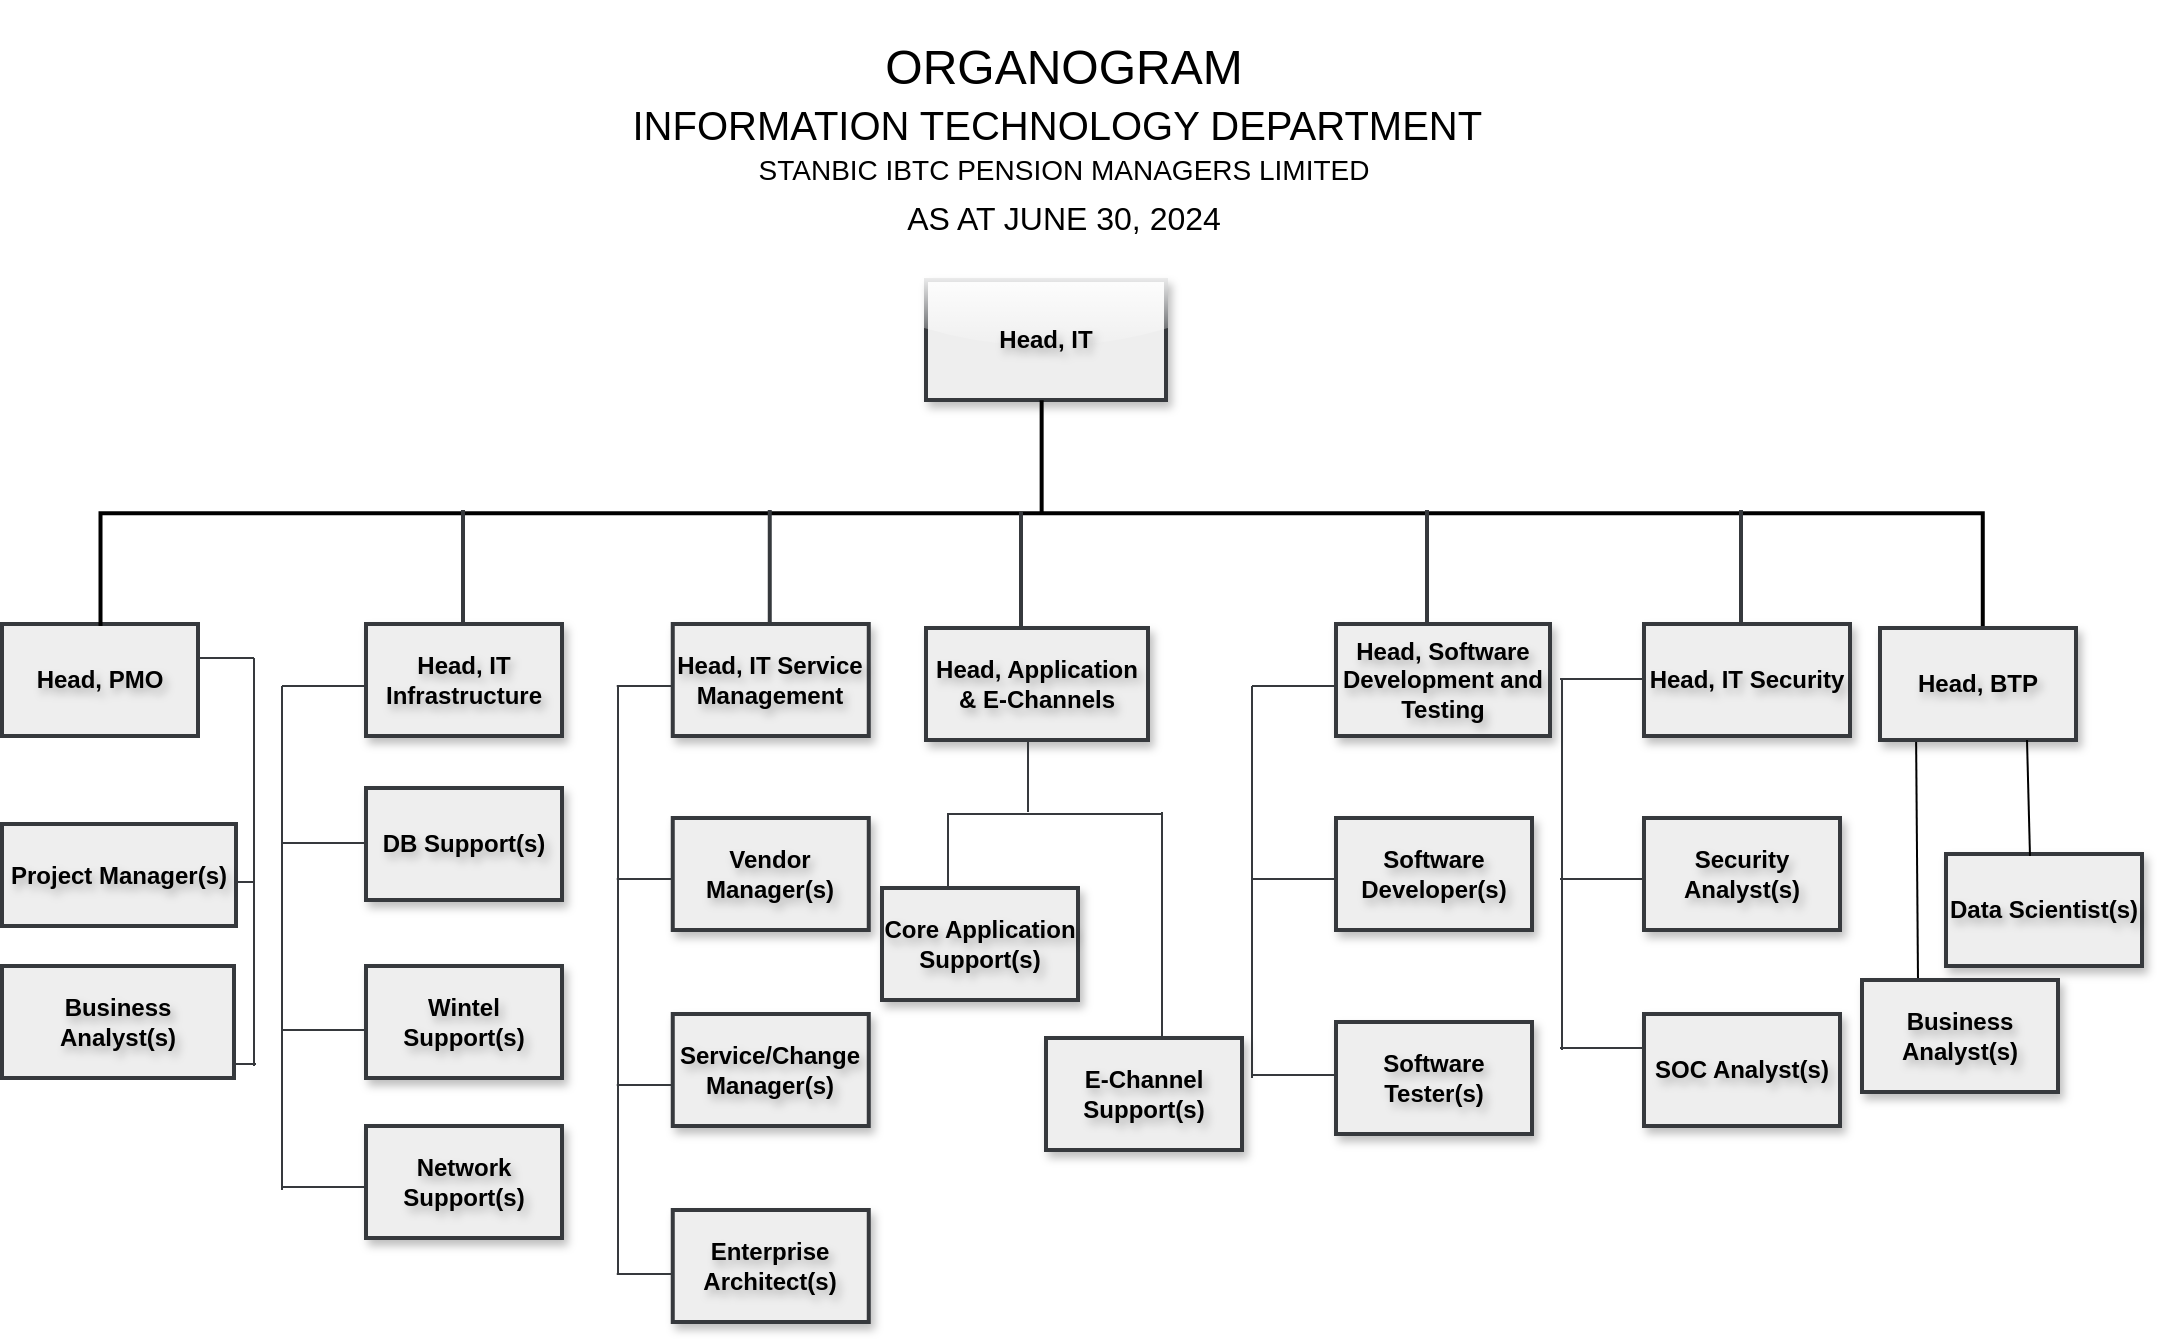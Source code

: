 <mxfile version="24.8.0" pages="2">
  <diagram name="Page-1" id="19d8dcba-68ad-dc05-1034-9cf7b2a963f6">
    <mxGraphModel dx="1674" dy="746" grid="1" gridSize="14" guides="1" tooltips="1" connect="1" arrows="1" fold="1" page="1" pageScale="1" pageWidth="1100" pageHeight="850" background="none" math="0" shadow="0">
      <root>
        <mxCell id="0" />
        <mxCell id="1" parent="0" />
        <mxCell id="eft9qPu3seJPjhNQfYcg-3" value="" style="endArrow=none;html=1;rounded=0;entryX=0.184;entryY=0.946;entryDx=0;entryDy=0;entryPerimeter=0;" edge="1" parent="1" target="4a9q22RTqe2NjmIpxG5I-108">
          <mxGeometry width="50" height="50" relative="1" as="geometry">
            <mxPoint x="980" y="560" as="sourcePoint" />
            <mxPoint x="980" y="448" as="targetPoint" />
          </mxGeometry>
        </mxCell>
        <mxCell id="uepafkn3aEIsYCHWRTWA-1" value="&lt;b&gt;Head, IT&lt;/b&gt;" style="rounded=0;whiteSpace=wrap;html=1;strokeWidth=2;perimeterSpacing=0;glass=1;shadow=1;fontStyle=0;fillColor=#eeeeee;strokeColor=#36393d;textShadow=1;" parent="1" vertex="1">
          <mxGeometry x="484" y="210" width="120" height="60" as="geometry" />
        </mxCell>
        <mxCell id="cwh8xjlLVyF8HEqu1CCD-4" value="&lt;font style=&quot;font-size: 24px;&quot;&gt;ORGANOGRAM&lt;br&gt;&lt;/font&gt;&lt;div style=&quot;&quot;&gt;&lt;font style=&quot;&quot;&gt;&lt;font style=&quot;&quot;&gt;&lt;span style=&quot;background-color: initial;&quot;&gt;&lt;font style=&quot;font-size: 20px;&quot;&gt;INFORMATION TECHNOLOGY DEPARTMENT&lt;/font&gt;&lt;/span&gt;&lt;span style=&quot;font-size: 24px; background-color: initial;&quot;&gt;&amp;nbsp;&lt;br&gt;&lt;/span&gt;&lt;font style=&quot;font-size: 14px;&quot;&gt;STANBIC IBTC PENSION MANAGERS LIMITED&lt;/font&gt;&lt;/font&gt;&lt;/font&gt;&lt;div style=&quot;font-size: 23px;&quot;&gt;&lt;font size=&quot;3&quot; style=&quot;&quot;&gt;AS AT JUNE 30, 2024&lt;/font&gt;&lt;/div&gt;&lt;/div&gt;" style="rounded=0;whiteSpace=wrap;html=1;strokeColor=none;fillColor=none;" parent="1" vertex="1">
          <mxGeometry x="56" y="70" width="994" height="140" as="geometry" />
        </mxCell>
        <mxCell id="4a9q22RTqe2NjmIpxG5I-2" value="&lt;b&gt;Head, PMO&lt;/b&gt;" style="rounded=0;whiteSpace=wrap;html=1;strokeWidth=2;perimeterSpacing=0;glass=0;shadow=0;fontStyle=0;textShadow=1;fillColor=#eeeeee;strokeColor=#36393d;" parent="1" vertex="1">
          <mxGeometry x="22" y="382" width="98" height="56" as="geometry" />
        </mxCell>
        <mxCell id="4a9q22RTqe2NjmIpxG5I-3" value="&lt;b&gt;Head, IT Infrastructure&lt;/b&gt;" style="rounded=0;whiteSpace=wrap;html=1;strokeWidth=2;perimeterSpacing=0;glass=0;shadow=1;fontStyle=0;textShadow=1;fillColor=#eeeeee;strokeColor=#36393d;" parent="1" vertex="1">
          <mxGeometry x="204" y="382" width="98" height="56" as="geometry" />
        </mxCell>
        <mxCell id="4a9q22RTqe2NjmIpxG5I-4" value="&lt;b&gt;Head, IT Service Management&lt;/b&gt;" style="rounded=0;whiteSpace=wrap;html=1;strokeWidth=2;perimeterSpacing=0;glass=0;shadow=1;fontStyle=0;textShadow=1;fillColor=#eeeeee;strokeColor=#36393d;" parent="1" vertex="1">
          <mxGeometry x="357.38" y="382" width="98" height="56" as="geometry" />
        </mxCell>
        <mxCell id="4a9q22RTqe2NjmIpxG5I-5" value="Head, Application &amp;amp; E-Channels" style="rounded=0;strokeWidth=2;perimeterSpacing=0;glass=0;shadow=1;fontStyle=1;textShadow=1;whiteSpace=wrap;html=1;fillColor=#eeeeee;strokeColor=#36393d;" parent="1" vertex="1">
          <mxGeometry x="484" y="384" width="111" height="56" as="geometry" />
        </mxCell>
        <mxCell id="4a9q22RTqe2NjmIpxG5I-6" value="&lt;b&gt;Head, Software Development and Testing&lt;/b&gt;" style="rounded=0;whiteSpace=wrap;html=1;strokeWidth=2;perimeterSpacing=0;glass=0;shadow=1;fontStyle=0;textShadow=1;fillColor=#eeeeee;strokeColor=#36393d;" parent="1" vertex="1">
          <mxGeometry x="689" y="382" width="107" height="56" as="geometry" />
        </mxCell>
        <mxCell id="4a9q22RTqe2NjmIpxG5I-7" value="&lt;div style=&quot;&quot;&gt;&lt;b style=&quot;background-color: initial;&quot;&gt;Head, IT Security&lt;/b&gt;&lt;br&gt;&lt;/div&gt;" style="rounded=0;whiteSpace=wrap;html=1;strokeWidth=2;perimeterSpacing=0;glass=0;shadow=1;fontStyle=0;textShadow=1;fillColor=#eeeeee;strokeColor=#36393d;align=center;" parent="1" vertex="1">
          <mxGeometry x="843" y="382" width="103" height="56" as="geometry" />
        </mxCell>
        <mxCell id="4a9q22RTqe2NjmIpxG5I-18" value="" style="strokeWidth=2;html=1;shape=mxgraph.flowchart.annotation_2;align=left;labelPosition=right;pointerEvents=1;rotation=90;" parent="1" vertex="1">
          <mxGeometry x="485.38" y="-144" width="112.88" height="941.13" as="geometry" />
        </mxCell>
        <mxCell id="4a9q22RTqe2NjmIpxG5I-23" value="&lt;b&gt;Business Analyst(s)&lt;/b&gt;" style="rounded=0;whiteSpace=wrap;html=1;strokeWidth=2;perimeterSpacing=0;glass=0;shadow=0;fontStyle=0;textShadow=1;fillColor=#eeeeee;strokeColor=#36393d;" parent="1" vertex="1">
          <mxGeometry x="22" y="553" width="116" height="56" as="geometry" />
        </mxCell>
        <mxCell id="4a9q22RTqe2NjmIpxG5I-25" value="&lt;b&gt;DB Support(s)&lt;/b&gt;" style="rounded=0;whiteSpace=wrap;html=1;strokeWidth=2;perimeterSpacing=0;glass=0;shadow=1;fontStyle=0;textShadow=1;fillColor=#eeeeee;strokeColor=#36393d;" parent="1" vertex="1">
          <mxGeometry x="204" y="464" width="98" height="56" as="geometry" />
        </mxCell>
        <mxCell id="4a9q22RTqe2NjmIpxG5I-26" value="&lt;b&gt;Vendor Manager(s)&lt;/b&gt;" style="rounded=0;whiteSpace=wrap;html=1;strokeWidth=2;perimeterSpacing=0;glass=0;shadow=1;fontStyle=0;textShadow=1;fillColor=#eeeeee;strokeColor=#36393d;" parent="1" vertex="1">
          <mxGeometry x="357.38" y="479" width="98" height="56" as="geometry" />
        </mxCell>
        <mxCell id="4a9q22RTqe2NjmIpxG5I-27" value="&lt;b&gt;Service/Change Manager(s)&lt;br&gt;&lt;/b&gt;" style="rounded=0;whiteSpace=wrap;html=1;strokeWidth=2;perimeterSpacing=0;glass=0;shadow=1;fontStyle=0;textShadow=1;fillColor=#eeeeee;strokeColor=#36393d;" parent="1" vertex="1">
          <mxGeometry x="357.38" y="577" width="98" height="56" as="geometry" />
        </mxCell>
        <mxCell id="4a9q22RTqe2NjmIpxG5I-28" value="&lt;b&gt;Enterprise Architect(s)&lt;/b&gt;" style="rounded=0;whiteSpace=wrap;html=1;strokeWidth=2;perimeterSpacing=0;glass=0;shadow=1;fontStyle=0;textShadow=1;fillColor=#eeeeee;strokeColor=#36393d;" parent="1" vertex="1">
          <mxGeometry x="357.38" y="675" width="98" height="56" as="geometry" />
        </mxCell>
        <mxCell id="4a9q22RTqe2NjmIpxG5I-30" value="&lt;b&gt;Core Application Support(s)&lt;/b&gt;" style="rounded=0;whiteSpace=wrap;html=1;strokeWidth=2;perimeterSpacing=0;glass=0;shadow=1;fontStyle=0;textShadow=1;fillColor=#eeeeee;strokeColor=#36393d;" parent="1" vertex="1">
          <mxGeometry x="462" y="514" width="98" height="56" as="geometry" />
        </mxCell>
        <mxCell id="4a9q22RTqe2NjmIpxG5I-33" value="&lt;b&gt;Software Developer(s)&lt;/b&gt;" style="rounded=0;whiteSpace=wrap;html=1;strokeWidth=2;perimeterSpacing=0;glass=0;shadow=1;fontStyle=0;textShadow=1;fillColor=#eeeeee;strokeColor=#36393d;" parent="1" vertex="1">
          <mxGeometry x="689" y="479" width="98" height="56" as="geometry" />
        </mxCell>
        <mxCell id="4a9q22RTqe2NjmIpxG5I-34" value="&lt;b&gt;Security Analyst(s)&lt;/b&gt;" style="rounded=0;whiteSpace=wrap;html=1;strokeWidth=2;perimeterSpacing=0;glass=0;shadow=1;fontStyle=0;textShadow=1;fillColor=#eeeeee;strokeColor=#36393d;" parent="1" vertex="1">
          <mxGeometry x="843" y="479" width="98" height="56" as="geometry" />
        </mxCell>
        <mxCell id="4a9q22RTqe2NjmIpxG5I-35" value="&lt;b&gt;SOC Analyst(s)&lt;/b&gt;" style="rounded=0;whiteSpace=wrap;html=1;strokeWidth=2;perimeterSpacing=0;glass=0;shadow=1;fontStyle=0;textShadow=1;fillColor=#eeeeee;strokeColor=#36393d;" parent="1" vertex="1">
          <mxGeometry x="843" y="577" width="98" height="56" as="geometry" />
        </mxCell>
        <mxCell id="4a9q22RTqe2NjmIpxG5I-46" value="&lt;b&gt;Wintel Support(s)&lt;/b&gt;" style="rounded=0;whiteSpace=wrap;html=1;strokeWidth=2;perimeterSpacing=0;glass=0;shadow=1;fontStyle=0;textShadow=1;fillColor=#eeeeee;strokeColor=#36393d;" parent="1" vertex="1">
          <mxGeometry x="204" y="553" width="98" height="56" as="geometry" />
        </mxCell>
        <mxCell id="4a9q22RTqe2NjmIpxG5I-48" value="&lt;b&gt;Network Support(s)&lt;/b&gt;" style="rounded=0;whiteSpace=wrap;html=1;strokeWidth=2;perimeterSpacing=0;glass=0;shadow=1;fontStyle=0;textShadow=1;fillColor=#eeeeee;strokeColor=#36393d;" parent="1" vertex="1">
          <mxGeometry x="204" y="633" width="98" height="56" as="geometry" />
        </mxCell>
        <mxCell id="4a9q22RTqe2NjmIpxG5I-50" value="&lt;b&gt;Software Tester(s)&lt;/b&gt;" style="rounded=0;whiteSpace=wrap;html=1;strokeWidth=2;perimeterSpacing=0;glass=0;shadow=1;fontStyle=0;textShadow=1;fillColor=#eeeeee;strokeColor=#36393d;" parent="1" vertex="1">
          <mxGeometry x="689" y="581" width="98" height="56" as="geometry" />
        </mxCell>
        <mxCell id="4a9q22RTqe2NjmIpxG5I-52" value="" style="endArrow=none;html=1;rounded=0;strokeWidth=2;fillColor=#eeeeee;strokeColor=#36393d;" parent="1" edge="1">
          <mxGeometry width="50" height="50" relative="1" as="geometry">
            <mxPoint x="252.5" y="382" as="sourcePoint" />
            <mxPoint x="252.5" y="325" as="targetPoint" />
          </mxGeometry>
        </mxCell>
        <mxCell id="4a9q22RTqe2NjmIpxG5I-53" value="" style="endArrow=none;html=1;rounded=0;strokeWidth=2;fillColor=#eeeeee;strokeColor=#36393d;" parent="1" edge="1">
          <mxGeometry width="50" height="50" relative="1" as="geometry">
            <mxPoint x="405.88" y="382" as="sourcePoint" />
            <mxPoint x="405.88" y="325" as="targetPoint" />
          </mxGeometry>
        </mxCell>
        <mxCell id="4a9q22RTqe2NjmIpxG5I-54" value="" style="endArrow=none;html=1;rounded=0;strokeWidth=2;fillColor=#eeeeee;strokeColor=#36393d;" parent="1" edge="1">
          <mxGeometry width="50" height="50" relative="1" as="geometry">
            <mxPoint x="531.5" y="383" as="sourcePoint" />
            <mxPoint x="531.5" y="326" as="targetPoint" />
          </mxGeometry>
        </mxCell>
        <mxCell id="4a9q22RTqe2NjmIpxG5I-55" value="" style="endArrow=none;html=1;rounded=0;strokeWidth=2;fillColor=#eeeeee;strokeColor=#36393d;" parent="1" edge="1">
          <mxGeometry width="50" height="50" relative="1" as="geometry">
            <mxPoint x="734.5" y="382" as="sourcePoint" />
            <mxPoint x="734.5" y="325" as="targetPoint" />
          </mxGeometry>
        </mxCell>
        <mxCell id="4a9q22RTqe2NjmIpxG5I-70" value="" style="endArrow=none;html=1;rounded=0;fillColor=#eeeeee;strokeColor=#36393d;" parent="1" edge="1">
          <mxGeometry width="50" height="50" relative="1" as="geometry">
            <mxPoint x="162" y="665" as="sourcePoint" />
            <mxPoint x="162" y="413" as="targetPoint" />
          </mxGeometry>
        </mxCell>
        <mxCell id="4a9q22RTqe2NjmIpxG5I-71" value="" style="endArrow=none;html=1;rounded=0;fillColor=#eeeeee;strokeColor=#36393d;" parent="1" edge="1">
          <mxGeometry width="50" height="50" relative="1" as="geometry">
            <mxPoint x="647" y="609" as="sourcePoint" />
            <mxPoint x="647" y="413" as="targetPoint" />
          </mxGeometry>
        </mxCell>
        <mxCell id="4a9q22RTqe2NjmIpxG5I-73" value="" style="endArrow=none;html=1;rounded=0;fillColor=#eeeeee;strokeColor=#36393d;" parent="1" edge="1">
          <mxGeometry width="50" height="50" relative="1" as="geometry">
            <mxPoint x="162" y="663.5" as="sourcePoint" />
            <mxPoint x="204" y="663.5" as="targetPoint" />
          </mxGeometry>
        </mxCell>
        <mxCell id="4a9q22RTqe2NjmIpxG5I-74" value="" style="endArrow=none;html=1;rounded=0;fillColor=#eeeeee;strokeColor=#36393d;" parent="1" edge="1">
          <mxGeometry width="50" height="50" relative="1" as="geometry">
            <mxPoint x="162" y="585" as="sourcePoint" />
            <mxPoint x="204" y="585" as="targetPoint" />
          </mxGeometry>
        </mxCell>
        <mxCell id="4a9q22RTqe2NjmIpxG5I-76" value="" style="endArrow=none;html=1;rounded=0;fillColor=#eeeeee;strokeColor=#36393d;" parent="1" edge="1">
          <mxGeometry width="50" height="50" relative="1" as="geometry">
            <mxPoint x="162" y="491.5" as="sourcePoint" />
            <mxPoint x="204" y="491.5" as="targetPoint" />
          </mxGeometry>
        </mxCell>
        <mxCell id="4a9q22RTqe2NjmIpxG5I-78" value="" style="endArrow=none;html=1;rounded=0;fillColor=#eeeeee;strokeColor=#36393d;" parent="1" edge="1">
          <mxGeometry width="50" height="50" relative="1" as="geometry">
            <mxPoint x="162" y="413" as="sourcePoint" />
            <mxPoint x="204" y="413" as="targetPoint" />
          </mxGeometry>
        </mxCell>
        <mxCell id="4a9q22RTqe2NjmIpxG5I-79" value="" style="endArrow=none;html=1;rounded=0;fillColor=#eeeeee;strokeColor=#36393d;" parent="1" edge="1">
          <mxGeometry width="50" height="50" relative="1" as="geometry">
            <mxPoint x="647" y="413" as="sourcePoint" />
            <mxPoint x="689" y="413" as="targetPoint" />
          </mxGeometry>
        </mxCell>
        <mxCell id="4a9q22RTqe2NjmIpxG5I-81" value="" style="endArrow=none;html=1;rounded=0;fillColor=#eeeeee;strokeColor=#36393d;" parent="1" edge="1">
          <mxGeometry width="50" height="50" relative="1" as="geometry">
            <mxPoint x="647" y="509.5" as="sourcePoint" />
            <mxPoint x="689" y="509.5" as="targetPoint" />
          </mxGeometry>
        </mxCell>
        <mxCell id="4a9q22RTqe2NjmIpxG5I-82" value="" style="endArrow=none;html=1;rounded=0;fillColor=#eeeeee;strokeColor=#36393d;" parent="1" edge="1">
          <mxGeometry width="50" height="50" relative="1" as="geometry">
            <mxPoint x="647" y="607.5" as="sourcePoint" />
            <mxPoint x="689" y="607.5" as="targetPoint" />
          </mxGeometry>
        </mxCell>
        <mxCell id="4a9q22RTqe2NjmIpxG5I-84" value="" style="endArrow=none;html=1;rounded=0;fillColor=#eeeeee;strokeColor=#36393d;" parent="1" edge="1">
          <mxGeometry width="50" height="50" relative="1" as="geometry">
            <mxPoint x="802" y="595" as="sourcePoint" />
            <mxPoint x="802" y="409" as="targetPoint" />
          </mxGeometry>
        </mxCell>
        <mxCell id="4a9q22RTqe2NjmIpxG5I-85" value="" style="endArrow=none;html=1;rounded=0;fillColor=#eeeeee;strokeColor=#36393d;" parent="1" edge="1">
          <mxGeometry width="50" height="50" relative="1" as="geometry">
            <mxPoint x="801" y="409.5" as="sourcePoint" />
            <mxPoint x="843" y="409.5" as="targetPoint" />
          </mxGeometry>
        </mxCell>
        <mxCell id="4a9q22RTqe2NjmIpxG5I-86" value="" style="endArrow=none;html=1;rounded=0;fillColor=#eeeeee;strokeColor=#36393d;" parent="1" edge="1">
          <mxGeometry width="50" height="50" relative="1" as="geometry">
            <mxPoint x="801" y="594" as="sourcePoint" />
            <mxPoint x="843" y="594" as="targetPoint" />
          </mxGeometry>
        </mxCell>
        <mxCell id="4a9q22RTqe2NjmIpxG5I-87" value="" style="endArrow=none;html=1;rounded=0;fillColor=#eeeeee;strokeColor=#36393d;" parent="1" edge="1">
          <mxGeometry width="50" height="50" relative="1" as="geometry">
            <mxPoint x="801" y="509.5" as="sourcePoint" />
            <mxPoint x="843" y="509.5" as="targetPoint" />
          </mxGeometry>
        </mxCell>
        <mxCell id="4a9q22RTqe2NjmIpxG5I-92" value="" style="endArrow=none;html=1;rounded=0;fillColor=#eeeeee;strokeColor=#36393d;" parent="1" edge="1">
          <mxGeometry width="50" height="50" relative="1" as="geometry">
            <mxPoint x="148" y="603" as="sourcePoint" />
            <mxPoint x="148" y="399" as="targetPoint" />
          </mxGeometry>
        </mxCell>
        <mxCell id="4a9q22RTqe2NjmIpxG5I-93" value="" style="endArrow=none;html=1;rounded=0;fillColor=#eeeeee;strokeColor=#36393d;" parent="1" edge="1">
          <mxGeometry width="50" height="50" relative="1" as="geometry">
            <mxPoint x="120" y="399" as="sourcePoint" />
            <mxPoint x="148" y="399" as="targetPoint" />
          </mxGeometry>
        </mxCell>
        <mxCell id="4a9q22RTqe2NjmIpxG5I-94" value="" style="endArrow=none;html=1;rounded=0;fillColor=#eeeeee;strokeColor=#36393d;" parent="1" edge="1">
          <mxGeometry width="50" height="50" relative="1" as="geometry">
            <mxPoint x="137" y="511" as="sourcePoint" />
            <mxPoint x="148" y="511" as="targetPoint" />
          </mxGeometry>
        </mxCell>
        <mxCell id="4a9q22RTqe2NjmIpxG5I-96" value="" style="endArrow=none;html=1;rounded=0;fillColor=#eeeeee;strokeColor=#36393d;" parent="1" edge="1">
          <mxGeometry width="50" height="50" relative="1" as="geometry">
            <mxPoint x="330" y="707" as="sourcePoint" />
            <mxPoint x="330" y="413" as="targetPoint" />
          </mxGeometry>
        </mxCell>
        <mxCell id="4a9q22RTqe2NjmIpxG5I-103" value="" style="endArrow=none;html=1;rounded=0;fillColor=#eeeeee;strokeColor=#36393d;" parent="1" edge="1">
          <mxGeometry width="50" height="50" relative="1" as="geometry">
            <mxPoint x="329.38" y="707" as="sourcePoint" />
            <mxPoint x="357.38" y="707" as="targetPoint" />
          </mxGeometry>
        </mxCell>
        <mxCell id="4a9q22RTqe2NjmIpxG5I-104" value="" style="endArrow=none;html=1;rounded=0;fillColor=#eeeeee;strokeColor=#36393d;" parent="1" edge="1">
          <mxGeometry width="50" height="50" relative="1" as="geometry">
            <mxPoint x="329.38" y="612.5" as="sourcePoint" />
            <mxPoint x="357.38" y="612.5" as="targetPoint" />
          </mxGeometry>
        </mxCell>
        <mxCell id="4a9q22RTqe2NjmIpxG5I-105" value="" style="endArrow=none;html=1;rounded=0;fillColor=#eeeeee;strokeColor=#36393d;" parent="1" edge="1">
          <mxGeometry width="50" height="50" relative="1" as="geometry">
            <mxPoint x="329.38" y="509.5" as="sourcePoint" />
            <mxPoint x="357.38" y="509.5" as="targetPoint" />
          </mxGeometry>
        </mxCell>
        <mxCell id="4a9q22RTqe2NjmIpxG5I-106" value="" style="endArrow=none;html=1;rounded=0;fillColor=#eeeeee;strokeColor=#36393d;" parent="1" edge="1">
          <mxGeometry width="50" height="50" relative="1" as="geometry">
            <mxPoint x="329.38" y="413" as="sourcePoint" />
            <mxPoint x="357.38" y="413" as="targetPoint" />
          </mxGeometry>
        </mxCell>
        <mxCell id="4a9q22RTqe2NjmIpxG5I-109" value="&lt;b&gt;Business Analyst(s)&lt;/b&gt;" style="rounded=0;whiteSpace=wrap;html=1;strokeWidth=2;perimeterSpacing=0;glass=0;shadow=1;fontStyle=0;textShadow=1;fillColor=#eeeeee;strokeColor=#36393d;" parent="1" vertex="1">
          <mxGeometry x="952" y="560" width="98" height="56" as="geometry" />
        </mxCell>
        <mxCell id="4a9q22RTqe2NjmIpxG5I-116" value="" style="endArrow=none;html=1;rounded=0;strokeWidth=2;fillColor=#eeeeee;strokeColor=#36393d;" parent="1" edge="1">
          <mxGeometry width="50" height="50" relative="1" as="geometry">
            <mxPoint x="891.5" y="382" as="sourcePoint" />
            <mxPoint x="891.5" y="325" as="targetPoint" />
          </mxGeometry>
        </mxCell>
        <mxCell id="4a9q22RTqe2NjmIpxG5I-108" value="&lt;b&gt;Head, BTP&lt;/b&gt;" style="rounded=0;whiteSpace=wrap;html=1;strokeWidth=2;perimeterSpacing=0;glass=0;shadow=1;fontStyle=0;textShadow=1;fillColor=#eeeeee;strokeColor=#36393d;align=center;" parent="1" vertex="1">
          <mxGeometry x="961" y="384" width="98" height="56" as="geometry" />
        </mxCell>
        <mxCell id="4a9q22RTqe2NjmIpxG5I-138" value="" style="endArrow=none;html=1;rounded=0;fillColor=#eeeeee;strokeColor=#36393d;" parent="1" edge="1">
          <mxGeometry width="50" height="50" relative="1" as="geometry">
            <mxPoint x="138" y="602" as="sourcePoint" />
            <mxPoint x="149" y="602" as="targetPoint" />
          </mxGeometry>
        </mxCell>
        <mxCell id="4a9q22RTqe2NjmIpxG5I-140" value="&lt;b&gt;E-Channel Support(s)&lt;/b&gt;" style="rounded=0;whiteSpace=wrap;html=1;strokeWidth=2;perimeterSpacing=0;glass=0;shadow=1;fontStyle=0;textShadow=1;fillColor=#eeeeee;strokeColor=#36393d;" parent="1" vertex="1">
          <mxGeometry x="544" y="589" width="98" height="56" as="geometry" />
        </mxCell>
        <mxCell id="4a9q22RTqe2NjmIpxG5I-141" value="" style="endArrow=none;html=1;rounded=0;fillColor=#eeeeee;strokeColor=#36393d;" parent="1" edge="1">
          <mxGeometry width="50" height="50" relative="1" as="geometry">
            <mxPoint x="494.5" y="477" as="sourcePoint" />
            <mxPoint x="602" y="477" as="targetPoint" />
          </mxGeometry>
        </mxCell>
        <mxCell id="4a9q22RTqe2NjmIpxG5I-142" value="" style="endArrow=none;html=1;rounded=0;fillColor=#eeeeee;strokeColor=#36393d;" parent="1" edge="1">
          <mxGeometry width="50" height="50" relative="1" as="geometry">
            <mxPoint x="535" y="476" as="sourcePoint" />
            <mxPoint x="535" y="440" as="targetPoint" />
          </mxGeometry>
        </mxCell>
        <mxCell id="4a9q22RTqe2NjmIpxG5I-143" value="" style="endArrow=none;html=1;rounded=0;fillColor=#eeeeee;strokeColor=#36393d;" parent="1" edge="1">
          <mxGeometry width="50" height="50" relative="1" as="geometry">
            <mxPoint x="495" y="513" as="sourcePoint" />
            <mxPoint x="495" y="477" as="targetPoint" />
          </mxGeometry>
        </mxCell>
        <mxCell id="4a9q22RTqe2NjmIpxG5I-144" value="" style="endArrow=none;html=1;rounded=0;fillColor=#eeeeee;strokeColor=#36393d;" parent="1" edge="1">
          <mxGeometry width="50" height="50" relative="1" as="geometry">
            <mxPoint x="602" y="588" as="sourcePoint" />
            <mxPoint x="602" y="476" as="targetPoint" />
          </mxGeometry>
        </mxCell>
        <mxCell id="4a9q22RTqe2NjmIpxG5I-22" value="&lt;b&gt;Project Manager(s)&lt;/b&gt;" style="rounded=0;whiteSpace=wrap;html=1;strokeWidth=2;perimeterSpacing=0;glass=0;shadow=0;fontStyle=0;labelBackgroundColor=none;labelBorderColor=none;textShadow=1;fillColor=#eeeeee;strokeColor=#36393d;" parent="1" vertex="1">
          <mxGeometry x="22" y="482" width="117" height="51" as="geometry" />
        </mxCell>
        <mxCell id="eft9qPu3seJPjhNQfYcg-1" value="&lt;b&gt;Data Scientist(s)&lt;/b&gt;" style="rounded=0;whiteSpace=wrap;html=1;strokeWidth=2;perimeterSpacing=0;glass=0;shadow=1;fontStyle=0;textShadow=1;fillColor=#eeeeee;strokeColor=#36393d;align=center;" vertex="1" parent="1">
          <mxGeometry x="994" y="497" width="98" height="56" as="geometry" />
        </mxCell>
        <mxCell id="eft9qPu3seJPjhNQfYcg-4" value="" style="endArrow=none;html=1;rounded=0;entryX=0.75;entryY=1;entryDx=0;entryDy=0;" edge="1" parent="1" target="4a9q22RTqe2NjmIpxG5I-108">
          <mxGeometry width="50" height="50" relative="1" as="geometry">
            <mxPoint x="1036" y="498" as="sourcePoint" />
            <mxPoint x="1086" y="448" as="targetPoint" />
          </mxGeometry>
        </mxCell>
      </root>
    </mxGraphModel>
  </diagram>
  <diagram name="Copy of Page-1" id="buWSkC0Ex7D9t86cNMMg">
    <mxGraphModel dx="1674" dy="746" grid="1" gridSize="14" guides="1" tooltips="1" connect="1" arrows="1" fold="1" page="1" pageScale="1" pageWidth="1100" pageHeight="850" background="none" math="0" shadow="0">
      <root>
        <mxCell id="FbUEXn1X6CSsD1FVzK0L-0" />
        <mxCell id="FbUEXn1X6CSsD1FVzK0L-1" parent="FbUEXn1X6CSsD1FVzK0L-0" />
        <mxCell id="RGdCEkTimBsU52mxQsE7-14" value="" style="endArrow=none;html=1;rounded=0;fillColor=#eeeeee;strokeColor=#36393d;fontSize=10;fontStyle=0" parent="FbUEXn1X6CSsD1FVzK0L-1" edge="1">
          <mxGeometry width="50" height="50" relative="1" as="geometry">
            <mxPoint x="162" y="811.6" as="sourcePoint" />
            <mxPoint x="204" y="811.6" as="targetPoint" />
          </mxGeometry>
        </mxCell>
        <mxCell id="RGdCEkTimBsU52mxQsE7-13" value="" style="endArrow=none;html=1;rounded=0;fillColor=#eeeeee;strokeColor=#36393d;fontSize=10;fontStyle=0" parent="FbUEXn1X6CSsD1FVzK0L-1" edge="1">
          <mxGeometry width="50" height="50" relative="1" as="geometry">
            <mxPoint x="162" y="746.6" as="sourcePoint" />
            <mxPoint x="204" y="746.6" as="targetPoint" />
          </mxGeometry>
        </mxCell>
        <mxCell id="RGdCEkTimBsU52mxQsE7-12" value="" style="endArrow=none;html=1;rounded=0;fillColor=#eeeeee;strokeColor=#36393d;fontSize=10;fontStyle=0" parent="FbUEXn1X6CSsD1FVzK0L-1" edge="1">
          <mxGeometry width="50" height="50" relative="1" as="geometry">
            <mxPoint x="162" y="679.5" as="sourcePoint" />
            <mxPoint x="204" y="679.5" as="targetPoint" />
          </mxGeometry>
        </mxCell>
        <mxCell id="RGdCEkTimBsU52mxQsE7-11" value="" style="endArrow=none;html=1;rounded=0;fillColor=#eeeeee;strokeColor=#36393d;fontSize=10;fontStyle=0" parent="FbUEXn1X6CSsD1FVzK0L-1" edge="1">
          <mxGeometry width="50" height="50" relative="1" as="geometry">
            <mxPoint x="162" y="548.6" as="sourcePoint" />
            <mxPoint x="204" y="548.6" as="targetPoint" />
          </mxGeometry>
        </mxCell>
        <mxCell id="FbUEXn1X6CSsD1FVzK0L-30" value="" style="endArrow=none;html=1;rounded=0;fillColor=#eeeeee;strokeColor=#36393d;fontSize=10;fontStyle=0" parent="FbUEXn1X6CSsD1FVzK0L-1" edge="1">
          <mxGeometry width="50" height="50" relative="1" as="geometry">
            <mxPoint x="162" y="487" as="sourcePoint" />
            <mxPoint x="204" y="487" as="targetPoint" />
          </mxGeometry>
        </mxCell>
        <mxCell id="FbUEXn1X6CSsD1FVzK0L-31" value="" style="endArrow=none;html=1;rounded=0;fillColor=#eeeeee;strokeColor=#36393d;fontSize=10;fontStyle=0" parent="FbUEXn1X6CSsD1FVzK0L-1" edge="1">
          <mxGeometry width="50" height="50" relative="1" as="geometry">
            <mxPoint x="162" y="425.5" as="sourcePoint" />
            <mxPoint x="204" y="425.5" as="targetPoint" />
          </mxGeometry>
        </mxCell>
        <mxCell id="FbUEXn1X6CSsD1FVzK0L-32" value="" style="endArrow=none;html=1;rounded=0;fillColor=#eeeeee;strokeColor=#36393d;fontSize=10;fontStyle=0" parent="FbUEXn1X6CSsD1FVzK0L-1" edge="1">
          <mxGeometry width="50" height="50" relative="1" as="geometry">
            <mxPoint x="162" y="347" as="sourcePoint" />
            <mxPoint x="204" y="347" as="targetPoint" />
          </mxGeometry>
        </mxCell>
        <mxCell id="FbUEXn1X6CSsD1FVzK0L-2" value="&lt;b&gt;Ndukwe Anagha&lt;br&gt;Head, IT&lt;/b&gt;" style="rounded=0;whiteSpace=wrap;html=1;strokeWidth=2;perimeterSpacing=0;glass=1;shadow=1;fontStyle=0;fillColor=#eeeeee;strokeColor=#36393d;textShadow=1;" parent="FbUEXn1X6CSsD1FVzK0L-1" vertex="1">
          <mxGeometry x="484" y="144" width="120" height="60" as="geometry" />
        </mxCell>
        <mxCell id="FbUEXn1X6CSsD1FVzK0L-3" value="&lt;font style=&quot;&quot;&gt;&lt;font style=&quot;font-size: 20px;&quot;&gt;ORGANOGRAM&lt;/font&gt;&lt;br&gt;&lt;/font&gt;&lt;div style=&quot;&quot;&gt;&lt;font style=&quot;&quot;&gt;&lt;font style=&quot;&quot;&gt;&lt;span style=&quot;background-color: initial;&quot;&gt;&lt;font style=&quot;font-size: 17px;&quot;&gt;INFORMATION TECHNOLOGY DEPARTMENT&lt;/font&gt;&lt;/span&gt;&lt;span style=&quot;font-size: 24px; background-color: initial;&quot;&gt;&amp;nbsp;&lt;br&gt;&lt;/span&gt;&lt;font style=&quot;font-size: 14px;&quot;&gt;STANBIC IBTC PENSION MANAGERS LIMITED&lt;/font&gt;&lt;/font&gt;&lt;/font&gt;&lt;div style=&quot;font-size: 23px;&quot;&gt;&lt;font size=&quot;3&quot; style=&quot;&quot;&gt;AS AT SEPTEMBER 30, 2024&lt;/font&gt;&lt;/div&gt;&lt;/div&gt;" style="rounded=0;whiteSpace=wrap;html=1;strokeColor=none;fillColor=none;" parent="FbUEXn1X6CSsD1FVzK0L-1" vertex="1">
          <mxGeometry x="2.82" y="14" width="1078" height="98" as="geometry" />
        </mxCell>
        <mxCell id="FbUEXn1X6CSsD1FVzK0L-4" value="&lt;span style=&quot;font-size: 10px;&quot;&gt;&lt;b&gt;Kazeem Lawal&lt;/b&gt;&lt;br&gt;Head, PMO&lt;/span&gt;" style="rounded=0;whiteSpace=wrap;html=1;strokeWidth=2;perimeterSpacing=0;glass=0;shadow=0;fontStyle=0;textShadow=1;fillColor=#eeeeee;strokeColor=#36393d;fontSize=10;" parent="FbUEXn1X6CSsD1FVzK0L-1" vertex="1">
          <mxGeometry x="22" y="316" width="98" height="56" as="geometry" />
        </mxCell>
        <mxCell id="FbUEXn1X6CSsD1FVzK0L-5" value="&lt;span style=&quot;font-size: 10px;&quot;&gt;&lt;b&gt;Femi Folarin&lt;/b&gt;&lt;br&gt;Head, IT Infrastructure&lt;/span&gt;" style="rounded=0;whiteSpace=wrap;html=1;strokeWidth=2;perimeterSpacing=0;glass=0;shadow=1;fontStyle=0;textShadow=1;fillColor=#eeeeee;strokeColor=#36393d;fontSize=10;" parent="FbUEXn1X6CSsD1FVzK0L-1" vertex="1">
          <mxGeometry x="173" y="316" width="98" height="56" as="geometry" />
        </mxCell>
        <mxCell id="FbUEXn1X6CSsD1FVzK0L-6" value="&lt;span style=&quot;font-size: 10px;&quot;&gt;&lt;b&gt;Sunday Soile&lt;/b&gt;&lt;br&gt;Head, IT Service Management&lt;/span&gt;" style="rounded=0;whiteSpace=wrap;html=1;strokeWidth=2;perimeterSpacing=0;glass=0;shadow=1;fontStyle=0;textShadow=1;fillColor=#eeeeee;strokeColor=#36393d;fontSize=10;" parent="FbUEXn1X6CSsD1FVzK0L-1" vertex="1">
          <mxGeometry x="305.38" y="316" width="98" height="56" as="geometry" />
        </mxCell>
        <mxCell id="FbUEXn1X6CSsD1FVzK0L-7" value="&lt;b&gt;Olabisi Popoola&lt;/b&gt;&lt;br&gt;Head, Application &amp;amp; E-Channels" style="rounded=0;strokeWidth=2;perimeterSpacing=0;glass=0;shadow=1;fontStyle=0;textShadow=1;whiteSpace=wrap;html=1;fillColor=#eeeeee;strokeColor=#36393d;fontSize=10;" parent="FbUEXn1X6CSsD1FVzK0L-1" vertex="1">
          <mxGeometry x="439" y="318" width="111" height="56" as="geometry" />
        </mxCell>
        <mxCell id="FbUEXn1X6CSsD1FVzK0L-8" value="&lt;span style=&quot;font-size: 10px;&quot;&gt;T&lt;b&gt;unde Francis&lt;/b&gt;&lt;br&gt;Head, Software Development and Testing&lt;/span&gt;" style="rounded=0;whiteSpace=wrap;html=1;strokeWidth=2;perimeterSpacing=0;glass=0;shadow=1;fontStyle=0;textShadow=1;fillColor=#eeeeee;strokeColor=#36393d;fontSize=10;" parent="FbUEXn1X6CSsD1FVzK0L-1" vertex="1">
          <mxGeometry x="653" y="316" width="107" height="56" as="geometry" />
        </mxCell>
        <mxCell id="FbUEXn1X6CSsD1FVzK0L-9" value="&lt;div style=&quot;font-size: 10px;&quot;&gt;&lt;span style=&quot;background-color: initial; font-size: 10px;&quot;&gt;&lt;b&gt;Abayomi Oluwole&lt;/b&gt;&lt;br&gt;Head, IT Security&lt;/span&gt;&lt;br style=&quot;font-size: 10px;&quot;&gt;&lt;/div&gt;" style="rounded=0;whiteSpace=wrap;html=1;strokeWidth=2;perimeterSpacing=0;glass=0;shadow=1;fontStyle=0;textShadow=1;fillColor=#eeeeee;strokeColor=#36393d;align=center;fontSize=10;" parent="FbUEXn1X6CSsD1FVzK0L-1" vertex="1">
          <mxGeometry x="777" y="316" width="103" height="56" as="geometry" />
        </mxCell>
        <mxCell id="FbUEXn1X6CSsD1FVzK0L-10" value="" style="strokeWidth=2;html=1;shape=mxgraph.flowchart.annotation_2;align=left;labelPosition=right;pointerEvents=1;rotation=90;" parent="FbUEXn1X6CSsD1FVzK0L-1" vertex="1">
          <mxGeometry x="485.38" y="-210" width="112.88" height="941.13" as="geometry" />
        </mxCell>
        <mxCell id="FbUEXn1X6CSsD1FVzK0L-12" value="&lt;span style=&quot;font-size: 10px;&quot;&gt;Bayo Odebode&lt;br&gt;DB Support&lt;/span&gt;" style="rounded=0;whiteSpace=wrap;html=1;strokeWidth=2;perimeterSpacing=0;glass=0;shadow=1;fontStyle=0;textShadow=1;fillColor=#eeeeee;strokeColor=#36393d;fontSize=10;" parent="FbUEXn1X6CSsD1FVzK0L-1" vertex="1">
          <mxGeometry x="173" y="398" width="98" height="50" as="geometry" />
        </mxCell>
        <mxCell id="FbUEXn1X6CSsD1FVzK0L-13" value="&lt;span style=&quot;font-size: 10px;&quot;&gt;Ebele Okongwu&lt;br&gt;Vendor Manager&lt;/span&gt;" style="rounded=0;whiteSpace=wrap;html=1;strokeWidth=2;perimeterSpacing=0;glass=0;shadow=1;fontStyle=0;textShadow=1;fillColor=#eeeeee;strokeColor=#36393d;fontSize=10;" parent="FbUEXn1X6CSsD1FVzK0L-1" vertex="1">
          <mxGeometry x="305.38" y="388" width="98" height="49" as="geometry" />
        </mxCell>
        <mxCell id="FbUEXn1X6CSsD1FVzK0L-14" value="&lt;span style=&quot;font-size: 10px;&quot;&gt;Shedrack Ogbonna&lt;br&gt;Change Manager&lt;br style=&quot;font-size: 10px;&quot;&gt;&lt;/span&gt;" style="rounded=0;whiteSpace=wrap;html=1;strokeWidth=2;perimeterSpacing=0;glass=0;shadow=1;fontStyle=0;textShadow=1;fillColor=#eeeeee;strokeColor=#36393d;fontSize=10;" parent="FbUEXn1X6CSsD1FVzK0L-1" vertex="1">
          <mxGeometry x="305.38" y="451.5" width="98" height="49" as="geometry" />
        </mxCell>
        <mxCell id="FbUEXn1X6CSsD1FVzK0L-15" value="&lt;span style=&quot;font-size: 10px;&quot;&gt;Olabisi Adesujo&lt;br&gt;Enterprise Architect&lt;/span&gt;" style="rounded=0;whiteSpace=wrap;html=1;strokeWidth=2;perimeterSpacing=0;glass=0;shadow=1;fontStyle=0;textShadow=1;fillColor=#eeeeee;strokeColor=#36393d;fontSize=10;" parent="FbUEXn1X6CSsD1FVzK0L-1" vertex="1">
          <mxGeometry x="305.38" y="588" width="98" height="56" as="geometry" />
        </mxCell>
        <mxCell id="FbUEXn1X6CSsD1FVzK0L-16" value="&lt;span style=&quot;font-size: 10px;&quot;&gt;Yewande Odukoya&lt;br&gt;Core Application Support&lt;/span&gt;" style="rounded=0;whiteSpace=wrap;html=1;strokeWidth=2;perimeterSpacing=0;glass=0;shadow=1;fontStyle=0;textShadow=1;fillColor=#eeeeee;strokeColor=#36393d;fontSize=10;" parent="FbUEXn1X6CSsD1FVzK0L-1" vertex="1">
          <mxGeometry x="417" y="448" width="98" height="56" as="geometry" />
        </mxCell>
        <mxCell id="FbUEXn1X6CSsD1FVzK0L-17" value="&lt;span style=&quot;font-size: 10px;&quot;&gt;Damilola Omoyin&lt;br&gt;Software Developer&lt;/span&gt;" style="rounded=0;whiteSpace=wrap;html=1;strokeWidth=2;perimeterSpacing=0;glass=0;shadow=1;fontStyle=0;textShadow=1;fillColor=#eeeeee;strokeColor=#36393d;fontSize=10;" parent="FbUEXn1X6CSsD1FVzK0L-1" vertex="1">
          <mxGeometry x="653" y="381" width="98" height="39" as="geometry" />
        </mxCell>
        <mxCell id="FbUEXn1X6CSsD1FVzK0L-20" value="&lt;span style=&quot;font-size: 10px;&quot;&gt;Rosemary Ibazebo&lt;br&gt;Wintel Support&lt;/span&gt;" style="rounded=0;whiteSpace=wrap;html=1;strokeWidth=2;perimeterSpacing=0;glass=0;shadow=1;fontStyle=0;textShadow=1;fillColor=#eeeeee;strokeColor=#36393d;fontSize=10;" parent="FbUEXn1X6CSsD1FVzK0L-1" vertex="1">
          <mxGeometry x="173" y="459" width="98" height="56" as="geometry" />
        </mxCell>
        <mxCell id="FbUEXn1X6CSsD1FVzK0L-21" value="&lt;span style=&quot;font-size: 10px;&quot;&gt;Chinedu Udebunu&lt;br&gt;Network Support&lt;/span&gt;" style="rounded=0;whiteSpace=wrap;html=1;strokeWidth=2;perimeterSpacing=0;glass=0;shadow=1;fontStyle=0;textShadow=1;fillColor=#eeeeee;strokeColor=#36393d;fontSize=10;" parent="FbUEXn1X6CSsD1FVzK0L-1" vertex="1">
          <mxGeometry x="173" y="653" width="98" height="56" as="geometry" />
        </mxCell>
        <mxCell id="FbUEXn1X6CSsD1FVzK0L-23" value="" style="endArrow=none;html=1;rounded=0;strokeWidth=2;fillColor=#eeeeee;strokeColor=#36393d;" parent="FbUEXn1X6CSsD1FVzK0L-1" edge="1">
          <mxGeometry width="50" height="50" relative="1" as="geometry">
            <mxPoint x="252.5" y="317" as="sourcePoint" />
            <mxPoint x="252.5" y="260" as="targetPoint" />
          </mxGeometry>
        </mxCell>
        <mxCell id="FbUEXn1X6CSsD1FVzK0L-24" value="" style="endArrow=none;html=1;rounded=0;strokeWidth=2;fillColor=#eeeeee;strokeColor=#36393d;" parent="FbUEXn1X6CSsD1FVzK0L-1" edge="1">
          <mxGeometry width="50" height="50" relative="1" as="geometry">
            <mxPoint x="353.88" y="317" as="sourcePoint" />
            <mxPoint x="353.88" y="260" as="targetPoint" />
          </mxGeometry>
        </mxCell>
        <mxCell id="FbUEXn1X6CSsD1FVzK0L-25" value="" style="endArrow=none;html=1;rounded=0;strokeWidth=2;fillColor=#eeeeee;strokeColor=#36393d;" parent="FbUEXn1X6CSsD1FVzK0L-1" edge="1">
          <mxGeometry width="50" height="50" relative="1" as="geometry">
            <mxPoint x="487.5" y="317" as="sourcePoint" />
            <mxPoint x="487.5" y="260" as="targetPoint" />
          </mxGeometry>
        </mxCell>
        <mxCell id="FbUEXn1X6CSsD1FVzK0L-26" value="" style="endArrow=none;html=1;rounded=0;strokeWidth=2;fillColor=#eeeeee;strokeColor=#36393d;" parent="FbUEXn1X6CSsD1FVzK0L-1" edge="1">
          <mxGeometry width="50" height="50" relative="1" as="geometry">
            <mxPoint x="706.5" y="317" as="sourcePoint" />
            <mxPoint x="706.5" y="260" as="targetPoint" />
          </mxGeometry>
        </mxCell>
        <mxCell id="FbUEXn1X6CSsD1FVzK0L-27" value="" style="endArrow=none;html=1;rounded=0;fillColor=#eeeeee;strokeColor=#36393d;fontSize=10;fontStyle=0" parent="FbUEXn1X6CSsD1FVzK0L-1" edge="1">
          <mxGeometry width="50" height="50" relative="1" as="geometry">
            <mxPoint x="162" y="812" as="sourcePoint" />
            <mxPoint x="162" y="347" as="targetPoint" />
          </mxGeometry>
        </mxCell>
        <mxCell id="FbUEXn1X6CSsD1FVzK0L-28" value="" style="endArrow=none;html=1;rounded=0;fillColor=#eeeeee;strokeColor=#36393d;fontSize=10;fontStyle=0" parent="FbUEXn1X6CSsD1FVzK0L-1" edge="1">
          <mxGeometry width="50" height="50" relative="1" as="geometry">
            <mxPoint x="636" y="798" as="sourcePoint" />
            <mxPoint x="635" y="347" as="targetPoint" />
          </mxGeometry>
        </mxCell>
        <mxCell id="FbUEXn1X6CSsD1FVzK0L-29" value="" style="endArrow=none;html=1;rounded=0;fillColor=#eeeeee;strokeColor=#36393d;fontSize=10;fontStyle=0" parent="FbUEXn1X6CSsD1FVzK0L-1" edge="1">
          <mxGeometry width="50" height="50" relative="1" as="geometry">
            <mxPoint x="162" y="597.5" as="sourcePoint" />
            <mxPoint x="204" y="597.5" as="targetPoint" />
          </mxGeometry>
        </mxCell>
        <mxCell id="FbUEXn1X6CSsD1FVzK0L-40" value="" style="endArrow=none;html=1;rounded=0;fillColor=#eeeeee;strokeColor=#36393d;fontSize=10;fontStyle=0" parent="FbUEXn1X6CSsD1FVzK0L-1" edge="1">
          <mxGeometry width="50" height="50" relative="1" as="geometry">
            <mxPoint x="148" y="700" as="sourcePoint" />
            <mxPoint x="148" y="333" as="targetPoint" />
          </mxGeometry>
        </mxCell>
        <mxCell id="FbUEXn1X6CSsD1FVzK0L-41" value="" style="endArrow=none;html=1;rounded=0;fillColor=#eeeeee;strokeColor=#36393d;fontSize=10;fontStyle=0" parent="FbUEXn1X6CSsD1FVzK0L-1" edge="1">
          <mxGeometry width="50" height="50" relative="1" as="geometry">
            <mxPoint x="120" y="333" as="sourcePoint" />
            <mxPoint x="148" y="333" as="targetPoint" />
          </mxGeometry>
        </mxCell>
        <mxCell id="FbUEXn1X6CSsD1FVzK0L-43" value="" style="endArrow=none;html=1;rounded=0;fillColor=#eeeeee;strokeColor=#36393d;fontSize=10;fontStyle=0" parent="FbUEXn1X6CSsD1FVzK0L-1" edge="1">
          <mxGeometry width="50" height="50" relative="1" as="geometry">
            <mxPoint x="278" y="616" as="sourcePoint" />
            <mxPoint x="278" y="347" as="targetPoint" />
          </mxGeometry>
        </mxCell>
        <mxCell id="FbUEXn1X6CSsD1FVzK0L-44" value="" style="endArrow=none;html=1;rounded=0;fillColor=#eeeeee;strokeColor=#36393d;fontSize=10;fontStyle=0" parent="FbUEXn1X6CSsD1FVzK0L-1" edge="1">
          <mxGeometry width="50" height="50" relative="1" as="geometry">
            <mxPoint x="277.38" y="617" as="sourcePoint" />
            <mxPoint x="305.38" y="617" as="targetPoint" />
          </mxGeometry>
        </mxCell>
        <mxCell id="FbUEXn1X6CSsD1FVzK0L-45" value="" style="endArrow=none;html=1;rounded=0;fillColor=#eeeeee;strokeColor=#36393d;fontSize=10;fontStyle=0" parent="FbUEXn1X6CSsD1FVzK0L-1" edge="1">
          <mxGeometry width="50" height="50" relative="1" as="geometry">
            <mxPoint x="277.38" y="546.5" as="sourcePoint" />
            <mxPoint x="305.38" y="546.5" as="targetPoint" />
          </mxGeometry>
        </mxCell>
        <mxCell id="FbUEXn1X6CSsD1FVzK0L-46" value="" style="endArrow=none;html=1;rounded=0;fillColor=#eeeeee;strokeColor=#36393d;fontSize=10;fontStyle=0" parent="FbUEXn1X6CSsD1FVzK0L-1" edge="1">
          <mxGeometry width="50" height="50" relative="1" as="geometry">
            <mxPoint x="277.38" y="412.5" as="sourcePoint" />
            <mxPoint x="305.38" y="412.5" as="targetPoint" />
          </mxGeometry>
        </mxCell>
        <mxCell id="FbUEXn1X6CSsD1FVzK0L-47" value="" style="endArrow=none;html=1;rounded=0;fillColor=#eeeeee;strokeColor=#36393d;fontSize=10;fontStyle=0" parent="FbUEXn1X6CSsD1FVzK0L-1" edge="1">
          <mxGeometry width="50" height="50" relative="1" as="geometry">
            <mxPoint x="277.38" y="347" as="sourcePoint" />
            <mxPoint x="305.38" y="347" as="targetPoint" />
          </mxGeometry>
        </mxCell>
        <mxCell id="FbUEXn1X6CSsD1FVzK0L-49" value="&lt;span style=&quot;font-size: 10px;&quot;&gt;&lt;b&gt;Oyinyechukwe Nebe&lt;br&gt;&lt;/b&gt;Data Scientist&lt;/span&gt;" style="rounded=0;whiteSpace=wrap;html=1;strokeWidth=2;perimeterSpacing=0;glass=0;shadow=1;fontStyle=0;textShadow=1;fillColor=#eeeeee;strokeColor=#36393d;fontSize=10;" parent="FbUEXn1X6CSsD1FVzK0L-1" vertex="1">
          <mxGeometry x="883" y="401" width="103" height="47" as="geometry" />
        </mxCell>
        <mxCell id="FbUEXn1X6CSsD1FVzK0L-53" value="" style="endArrow=none;html=1;rounded=0;strokeWidth=2;fillColor=#eeeeee;strokeColor=#36393d;" parent="FbUEXn1X6CSsD1FVzK0L-1" edge="1">
          <mxGeometry width="50" height="50" relative="1" as="geometry">
            <mxPoint x="829.5" y="317" as="sourcePoint" />
            <mxPoint x="829.5" y="260" as="targetPoint" />
          </mxGeometry>
        </mxCell>
        <mxCell id="FbUEXn1X6CSsD1FVzK0L-54" value="" style="endArrow=none;html=1;rounded=0;fillColor=#eeeeee;strokeColor=#36393d;fontSize=10;fontStyle=0" parent="FbUEXn1X6CSsD1FVzK0L-1" edge="1">
          <mxGeometry width="50" height="50" relative="1" as="geometry">
            <mxPoint x="126.5" y="424" as="sourcePoint" />
            <mxPoint x="148.5" y="424" as="targetPoint" />
          </mxGeometry>
        </mxCell>
        <mxCell id="FbUEXn1X6CSsD1FVzK0L-56" value="" style="endArrow=none;html=1;rounded=0;fillColor=#eeeeee;strokeColor=#36393d;fontSize=10;fontStyle=0" parent="FbUEXn1X6CSsD1FVzK0L-1" edge="1">
          <mxGeometry width="50" height="50" relative="1" as="geometry">
            <mxPoint x="449.5" y="411" as="sourcePoint" />
            <mxPoint x="557" y="411" as="targetPoint" />
          </mxGeometry>
        </mxCell>
        <mxCell id="FbUEXn1X6CSsD1FVzK0L-57" value="" style="endArrow=none;html=1;rounded=0;fillColor=#eeeeee;strokeColor=#36393d;fontSize=10;fontStyle=0" parent="FbUEXn1X6CSsD1FVzK0L-1" edge="1">
          <mxGeometry width="50" height="50" relative="1" as="geometry">
            <mxPoint x="490" y="410" as="sourcePoint" />
            <mxPoint x="490" y="374" as="targetPoint" />
          </mxGeometry>
        </mxCell>
        <mxCell id="FbUEXn1X6CSsD1FVzK0L-58" value="" style="endArrow=none;html=1;rounded=0;fillColor=#eeeeee;strokeColor=#36393d;fontSize=10;fontStyle=0" parent="FbUEXn1X6CSsD1FVzK0L-1" edge="1">
          <mxGeometry width="50" height="50" relative="1" as="geometry">
            <mxPoint x="450" y="447" as="sourcePoint" />
            <mxPoint x="450" y="411" as="targetPoint" />
          </mxGeometry>
        </mxCell>
        <mxCell id="FbUEXn1X6CSsD1FVzK0L-59" value="" style="endArrow=none;html=1;rounded=0;fillColor=#eeeeee;strokeColor=#36393d;fontSize=10;fontStyle=0;exitX=0.347;exitY=0.071;exitDx=0;exitDy=0;exitPerimeter=0;" parent="FbUEXn1X6CSsD1FVzK0L-1" edge="1" source="RGdCEkTimBsU52mxQsE7-22">
          <mxGeometry width="50" height="50" relative="1" as="geometry">
            <mxPoint x="557" y="522" as="sourcePoint" />
            <mxPoint x="557" y="410" as="targetPoint" />
          </mxGeometry>
        </mxCell>
        <mxCell id="FbUEXn1X6CSsD1FVzK0L-60" value="&lt;span style=&quot;font-size: 10px;&quot;&gt;Solomon Ihemedu&lt;br&gt;Project Manager&lt;/span&gt;" style="rounded=0;whiteSpace=wrap;html=1;strokeWidth=2;perimeterSpacing=0;glass=0;shadow=0;fontStyle=0;labelBackgroundColor=none;labelBorderColor=none;textShadow=1;fillColor=#eeeeee;strokeColor=#36393d;fontSize=10;" parent="FbUEXn1X6CSsD1FVzK0L-1" vertex="1">
          <mxGeometry x="12.5" y="397" width="117" height="51" as="geometry" />
        </mxCell>
        <mxCell id="RGdCEkTimBsU52mxQsE7-3" value="" style="endArrow=none;html=1;rounded=0;fillColor=#eeeeee;strokeColor=#36393d;fontSize=10;fontStyle=0" parent="FbUEXn1X6CSsD1FVzK0L-1" edge="1">
          <mxGeometry width="50" height="50" relative="1" as="geometry">
            <mxPoint x="125.5" y="481" as="sourcePoint" />
            <mxPoint x="147.5" y="481" as="targetPoint" />
          </mxGeometry>
        </mxCell>
        <mxCell id="RGdCEkTimBsU52mxQsE7-4" value="" style="endArrow=none;html=1;rounded=0;fillColor=#eeeeee;strokeColor=#36393d;fontSize=10;fontStyle=0" parent="FbUEXn1X6CSsD1FVzK0L-1" edge="1">
          <mxGeometry width="50" height="50" relative="1" as="geometry">
            <mxPoint x="125.5" y="539" as="sourcePoint" />
            <mxPoint x="147.5" y="539" as="targetPoint" />
          </mxGeometry>
        </mxCell>
        <mxCell id="RGdCEkTimBsU52mxQsE7-5" value="" style="endArrow=none;html=1;rounded=0;fillColor=#eeeeee;strokeColor=#36393d;fontSize=10;fontStyle=0" parent="FbUEXn1X6CSsD1FVzK0L-1" edge="1">
          <mxGeometry width="50" height="50" relative="1" as="geometry">
            <mxPoint x="126.5" y="595" as="sourcePoint" />
            <mxPoint x="148.5" y="595" as="targetPoint" />
          </mxGeometry>
        </mxCell>
        <mxCell id="RGdCEkTimBsU52mxQsE7-6" value="" style="endArrow=none;html=1;rounded=0;fillColor=#eeeeee;strokeColor=#36393d;fontSize=10;fontStyle=0" parent="FbUEXn1X6CSsD1FVzK0L-1" edge="1">
          <mxGeometry width="50" height="50" relative="1" as="geometry">
            <mxPoint x="126.5" y="644" as="sourcePoint" />
            <mxPoint x="148.5" y="644" as="targetPoint" />
          </mxGeometry>
        </mxCell>
        <mxCell id="RGdCEkTimBsU52mxQsE7-2" value="&lt;span style=&quot;font-size: 10px;&quot;&gt;Moses Rich-Offor&lt;br&gt;Business Analyst&lt;/span&gt;" style="rounded=0;whiteSpace=wrap;html=1;strokeWidth=2;perimeterSpacing=0;glass=0;shadow=0;fontStyle=0;textShadow=1;fillColor=#eeeeee;strokeColor=#36393d;fontSize=10;" parent="FbUEXn1X6CSsD1FVzK0L-1" vertex="1">
          <mxGeometry x="12.5" y="563" width="116" height="45" as="geometry" />
        </mxCell>
        <mxCell id="RGdCEkTimBsU52mxQsE7-0" value="&lt;span style=&quot;font-size: 10px;&quot;&gt;Abolaji Akanbi&lt;br&gt;Project Manager&lt;/span&gt;" style="rounded=0;whiteSpace=wrap;html=1;strokeWidth=2;perimeterSpacing=0;glass=0;shadow=0;fontStyle=0;textShadow=1;fillColor=#eeeeee;strokeColor=#36393d;fontSize=10;" parent="FbUEXn1X6CSsD1FVzK0L-1" vertex="1">
          <mxGeometry x="13.5" y="455" width="116" height="45" as="geometry" />
        </mxCell>
        <mxCell id="RGdCEkTimBsU52mxQsE7-1" value="&lt;span style=&quot;font-size: 10px;&quot;&gt;Anuoluwapo Olajubu&lt;br&gt;Business Analyst&lt;/span&gt;" style="rounded=0;whiteSpace=wrap;html=1;strokeWidth=2;perimeterSpacing=0;glass=0;shadow=0;fontStyle=0;textShadow=1;fillColor=#eeeeee;strokeColor=#36393d;fontSize=10;" parent="FbUEXn1X6CSsD1FVzK0L-1" vertex="1">
          <mxGeometry x="12.5" y="511" width="116" height="45" as="geometry" />
        </mxCell>
        <mxCell id="RGdCEkTimBsU52mxQsE7-7" value="&lt;span style=&quot;font-size: 10px;&quot;&gt;Emmanuel Daniel&lt;br&gt;Wintel Support&lt;/span&gt;" style="rounded=0;whiteSpace=wrap;html=1;strokeWidth=2;perimeterSpacing=0;glass=0;shadow=1;fontStyle=0;textShadow=1;fillColor=#eeeeee;strokeColor=#36393d;fontSize=10;" parent="FbUEXn1X6CSsD1FVzK0L-1" vertex="1">
          <mxGeometry x="173" y="523" width="98" height="56" as="geometry" />
        </mxCell>
        <mxCell id="RGdCEkTimBsU52mxQsE7-8" value="&lt;span style=&quot;font-size: 10px;&quot;&gt;Demilade Oladejo&lt;br&gt;Wintel Support&lt;/span&gt;" style="rounded=0;whiteSpace=wrap;html=1;strokeWidth=2;perimeterSpacing=0;glass=0;shadow=1;fontStyle=0;textShadow=1;fillColor=#eeeeee;strokeColor=#36393d;fontSize=10;" parent="FbUEXn1X6CSsD1FVzK0L-1" vertex="1">
          <mxGeometry x="173" y="588" width="98" height="56" as="geometry" />
        </mxCell>
        <mxCell id="RGdCEkTimBsU52mxQsE7-9" value="&lt;span style=&quot;font-size: 10px;&quot;&gt;Peter Osanebi&lt;br&gt;Network Support&lt;/span&gt;" style="rounded=0;whiteSpace=wrap;html=1;strokeWidth=2;perimeterSpacing=0;glass=0;shadow=1;fontStyle=0;textShadow=1;fillColor=#eeeeee;strokeColor=#36393d;fontSize=10;" parent="FbUEXn1X6CSsD1FVzK0L-1" vertex="1">
          <mxGeometry x="173" y="719" width="98" height="56" as="geometry" />
        </mxCell>
        <mxCell id="RGdCEkTimBsU52mxQsE7-10" value="&lt;span style=&quot;font-size: 10px;&quot;&gt;Abubakar Hamidu&lt;br&gt;DB Support&lt;/span&gt;" style="rounded=0;whiteSpace=wrap;html=1;strokeWidth=2;perimeterSpacing=0;glass=0;shadow=1;fontStyle=0;textShadow=1;fillColor=#eeeeee;strokeColor=#36393d;fontSize=10;" parent="FbUEXn1X6CSsD1FVzK0L-1" vertex="1">
          <mxGeometry x="173" y="784" width="98" height="56" as="geometry" />
        </mxCell>
        <mxCell id="RGdCEkTimBsU52mxQsE7-15" value="&lt;span style=&quot;font-size: 10px;&quot;&gt;Emmanuel Ogbeifun&lt;br&gt;Enterprise Architect&lt;/span&gt;" style="rounded=0;whiteSpace=wrap;html=1;strokeWidth=2;perimeterSpacing=0;glass=0;shadow=1;fontStyle=0;textShadow=1;fillColor=#eeeeee;strokeColor=#36393d;fontSize=10;" parent="FbUEXn1X6CSsD1FVzK0L-1" vertex="1">
          <mxGeometry x="305.38" y="515" width="98" height="56" as="geometry" />
        </mxCell>
        <mxCell id="RGdCEkTimBsU52mxQsE7-16" value="" style="endArrow=none;html=1;rounded=0;fillColor=#eeeeee;strokeColor=#36393d;fontSize=10;fontStyle=0" parent="FbUEXn1X6CSsD1FVzK0L-1" edge="1">
          <mxGeometry width="50" height="50" relative="1" as="geometry">
            <mxPoint x="277.38" y="475.5" as="sourcePoint" />
            <mxPoint x="305.38" y="475.5" as="targetPoint" />
          </mxGeometry>
        </mxCell>
        <mxCell id="RGdCEkTimBsU52mxQsE7-17" value="" style="endArrow=none;html=1;rounded=0;fillColor=#eeeeee;strokeColor=#36393d;fontSize=10;fontStyle=0" parent="FbUEXn1X6CSsD1FVzK0L-1" edge="1">
          <mxGeometry width="50" height="50" relative="1" as="geometry">
            <mxPoint x="636" y="444" as="sourcePoint" />
            <mxPoint x="653" y="444" as="targetPoint" />
          </mxGeometry>
        </mxCell>
        <mxCell id="RGdCEkTimBsU52mxQsE7-19" value="&lt;span style=&quot;font-size: 10px;&quot;&gt;MIcheal Ezealor&lt;br&gt;Core Application Support&lt;/span&gt;" style="rounded=0;whiteSpace=wrap;html=1;strokeWidth=2;perimeterSpacing=0;glass=0;shadow=1;fontStyle=0;textShadow=1;fillColor=#eeeeee;strokeColor=#36393d;fontSize=10;" parent="FbUEXn1X6CSsD1FVzK0L-1" vertex="1">
          <mxGeometry x="417" y="512" width="98" height="56" as="geometry" />
        </mxCell>
        <mxCell id="RGdCEkTimBsU52mxQsE7-20" value="&lt;span style=&quot;font-size: 10px;&quot;&gt;Adeyemi Samuel&lt;br&gt;E-Channel Support&lt;/span&gt;" style="rounded=0;whiteSpace=wrap;html=1;strokeWidth=2;perimeterSpacing=0;glass=0;shadow=1;fontStyle=0;textShadow=1;fillColor=#eeeeee;strokeColor=#36393d;fontSize=10;" parent="FbUEXn1X6CSsD1FVzK0L-1" vertex="1">
          <mxGeometry x="524" y="597" width="98" height="56" as="geometry" />
        </mxCell>
        <mxCell id="RGdCEkTimBsU52mxQsE7-21" value="&lt;span style=&quot;font-size: 10px;&quot;&gt;Adedoyin Ajibade&lt;br&gt;Core Application Support&lt;/span&gt;" style="rounded=0;whiteSpace=wrap;html=1;strokeWidth=2;perimeterSpacing=0;glass=0;shadow=1;fontStyle=0;textShadow=1;fillColor=#eeeeee;strokeColor=#36393d;fontSize=10;" parent="FbUEXn1X6CSsD1FVzK0L-1" vertex="1">
          <mxGeometry x="417" y="581" width="98" height="56" as="geometry" />
        </mxCell>
        <mxCell id="RGdCEkTimBsU52mxQsE7-22" value="&lt;span style=&quot;font-size: 10px;&quot;&gt;Jude Label&lt;br&gt;E-Channel Support&lt;/span&gt;" style="rounded=0;whiteSpace=wrap;html=1;strokeWidth=2;perimeterSpacing=0;glass=0;shadow=1;fontStyle=0;textShadow=1;fillColor=#eeeeee;strokeColor=#36393d;fontSize=10;" parent="FbUEXn1X6CSsD1FVzK0L-1" vertex="1">
          <mxGeometry x="526" y="668" width="98" height="56" as="geometry" />
        </mxCell>
        <mxCell id="RGdCEkTimBsU52mxQsE7-24" value="&lt;span style=&quot;font-size: 10px;&quot;&gt;Morenike Anifalaje&lt;br&gt;Core Application Support&lt;/span&gt;" style="rounded=0;whiteSpace=wrap;html=1;strokeWidth=2;perimeterSpacing=0;glass=0;shadow=1;fontStyle=0;textShadow=1;fillColor=#eeeeee;strokeColor=#36393d;fontSize=10;" parent="FbUEXn1X6CSsD1FVzK0L-1" vertex="1">
          <mxGeometry x="417" y="652" width="98" height="56" as="geometry" />
        </mxCell>
        <mxCell id="RGdCEkTimBsU52mxQsE7-26" value="" style="endArrow=none;html=1;rounded=0;fillColor=#eeeeee;strokeColor=#36393d;fontSize=10;fontStyle=0" parent="FbUEXn1X6CSsD1FVzK0L-1" edge="1">
          <mxGeometry width="50" height="50" relative="1" as="geometry">
            <mxPoint x="636" y="347.6" as="sourcePoint" />
            <mxPoint x="653" y="347.6" as="targetPoint" />
          </mxGeometry>
        </mxCell>
        <mxCell id="RGdCEkTimBsU52mxQsE7-27" value="&lt;span style=&quot;font-size: 10px;&quot;&gt;Samuel Aina&lt;br&gt;Software Developer&lt;/span&gt;" style="rounded=0;whiteSpace=wrap;html=1;strokeWidth=2;perimeterSpacing=0;glass=0;shadow=1;fontStyle=0;textShadow=1;fillColor=#eeeeee;strokeColor=#36393d;fontSize=10;" parent="FbUEXn1X6CSsD1FVzK0L-1" vertex="1">
          <mxGeometry x="653" y="428" width="98" height="39" as="geometry" />
        </mxCell>
        <mxCell id="RGdCEkTimBsU52mxQsE7-28" value="&lt;span style=&quot;font-size: 10px;&quot;&gt;Adebola Soyemi&lt;br&gt;Software Developer&lt;/span&gt;" style="rounded=0;whiteSpace=wrap;html=1;strokeWidth=2;perimeterSpacing=0;glass=0;shadow=1;fontStyle=0;textShadow=1;fillColor=#eeeeee;strokeColor=#36393d;fontSize=10;" parent="FbUEXn1X6CSsD1FVzK0L-1" vertex="1">
          <mxGeometry x="653" y="476" width="98" height="39" as="geometry" />
        </mxCell>
        <mxCell id="RGdCEkTimBsU52mxQsE7-30" value="&lt;span style=&quot;font-size: 10px;&quot;&gt;Temitope Awoneye&lt;br&gt;Software Developer&lt;/span&gt;" style="rounded=0;whiteSpace=wrap;html=1;strokeWidth=2;perimeterSpacing=0;glass=0;shadow=1;fontStyle=0;textShadow=1;fillColor=#eeeeee;strokeColor=#36393d;fontSize=10;" parent="FbUEXn1X6CSsD1FVzK0L-1" vertex="1">
          <mxGeometry x="653" y="573" width="98" height="39" as="geometry" />
        </mxCell>
        <mxCell id="RGdCEkTimBsU52mxQsE7-31" value="&lt;span style=&quot;font-size: 10px;&quot;&gt;Olaide Adebanjo&lt;br&gt;Software Developer&lt;/span&gt;" style="rounded=0;whiteSpace=wrap;html=1;strokeWidth=2;perimeterSpacing=0;glass=0;shadow=1;fontStyle=0;textShadow=1;fillColor=#eeeeee;strokeColor=#36393d;fontSize=10;" parent="FbUEXn1X6CSsD1FVzK0L-1" vertex="1">
          <mxGeometry x="653" y="623" width="98" height="39" as="geometry" />
        </mxCell>
        <mxCell id="RGdCEkTimBsU52mxQsE7-32" value="&lt;span style=&quot;font-size: 10px;&quot;&gt;Osadolor Ogbeide&lt;br&gt;Software Developer&lt;/span&gt;" style="rounded=0;whiteSpace=wrap;html=1;strokeWidth=2;perimeterSpacing=0;glass=0;shadow=1;fontStyle=0;textShadow=1;fillColor=#eeeeee;strokeColor=#36393d;fontSize=10;" parent="FbUEXn1X6CSsD1FVzK0L-1" vertex="1">
          <mxGeometry x="653" y="674.5" width="98" height="39" as="geometry" />
        </mxCell>
        <mxCell id="RGdCEkTimBsU52mxQsE7-33" value="&lt;span style=&quot;font-size: 10px;&quot;&gt;Oluwasijibomi Solola&lt;br&gt;Software Developer&lt;/span&gt;" style="rounded=0;whiteSpace=wrap;html=1;strokeWidth=2;perimeterSpacing=0;glass=0;shadow=1;fontStyle=0;textShadow=1;fillColor=#eeeeee;strokeColor=#36393d;fontSize=10;" parent="FbUEXn1X6CSsD1FVzK0L-1" vertex="1">
          <mxGeometry x="653" y="725.5" width="98" height="39" as="geometry" />
        </mxCell>
        <mxCell id="RGdCEkTimBsU52mxQsE7-34" value="&lt;span style=&quot;font-size: 10px;&quot;&gt;Great Oriahi&lt;br&gt;Software Developer&lt;/span&gt;" style="rounded=0;whiteSpace=wrap;html=1;strokeWidth=2;perimeterSpacing=0;glass=0;shadow=1;fontStyle=0;textShadow=1;fillColor=#eeeeee;strokeColor=#36393d;fontSize=10;" parent="FbUEXn1X6CSsD1FVzK0L-1" vertex="1">
          <mxGeometry x="656" y="775" width="98" height="39" as="geometry" />
        </mxCell>
        <mxCell id="RGdCEkTimBsU52mxQsE7-35" value="&lt;span style=&quot;font-size: 10px;&quot;&gt;David Unoarumhi&lt;br&gt;Software Develper&lt;/span&gt;" style="rounded=0;whiteSpace=wrap;html=1;strokeWidth=2;perimeterSpacing=0;glass=0;shadow=1;fontStyle=0;textShadow=1;fillColor=#eeeeee;strokeColor=#36393d;fontSize=10;" parent="FbUEXn1X6CSsD1FVzK0L-1" vertex="1">
          <mxGeometry x="760" y="623" width="98" height="39" as="geometry" />
        </mxCell>
        <mxCell id="RGdCEkTimBsU52mxQsE7-39" value="" style="endArrow=none;html=1;rounded=0;fillColor=#eeeeee;strokeColor=#36393d;fontSize=10;fontStyle=0" parent="FbUEXn1X6CSsD1FVzK0L-1" edge="1">
          <mxGeometry width="50" height="50" relative="1" as="geometry">
            <mxPoint x="635" y="495" as="sourcePoint" />
            <mxPoint x="652" y="495" as="targetPoint" />
          </mxGeometry>
        </mxCell>
        <mxCell id="RGdCEkTimBsU52mxQsE7-40" value="" style="endArrow=none;html=1;rounded=0;fillColor=#eeeeee;strokeColor=#36393d;fontSize=10;fontStyle=0" parent="FbUEXn1X6CSsD1FVzK0L-1" edge="1">
          <mxGeometry width="50" height="50" relative="1" as="geometry">
            <mxPoint x="635" y="544" as="sourcePoint" />
            <mxPoint x="652" y="544" as="targetPoint" />
          </mxGeometry>
        </mxCell>
        <mxCell id="RGdCEkTimBsU52mxQsE7-41" value="" style="endArrow=none;html=1;rounded=0;fillColor=#eeeeee;strokeColor=#36393d;fontSize=10;fontStyle=0" parent="FbUEXn1X6CSsD1FVzK0L-1" edge="1">
          <mxGeometry width="50" height="50" relative="1" as="geometry">
            <mxPoint x="635" y="593" as="sourcePoint" />
            <mxPoint x="652" y="593" as="targetPoint" />
          </mxGeometry>
        </mxCell>
        <mxCell id="RGdCEkTimBsU52mxQsE7-42" value="" style="endArrow=none;html=1;rounded=0;fillColor=#eeeeee;strokeColor=#36393d;fontSize=10;fontStyle=0" parent="FbUEXn1X6CSsD1FVzK0L-1" edge="1">
          <mxGeometry width="50" height="50" relative="1" as="geometry">
            <mxPoint x="636" y="640" as="sourcePoint" />
            <mxPoint x="653" y="640" as="targetPoint" />
          </mxGeometry>
        </mxCell>
        <mxCell id="RGdCEkTimBsU52mxQsE7-43" value="" style="endArrow=none;html=1;rounded=0;fillColor=#eeeeee;strokeColor=#36393d;fontSize=10;fontStyle=0" parent="FbUEXn1X6CSsD1FVzK0L-1" edge="1">
          <mxGeometry width="50" height="50" relative="1" as="geometry">
            <mxPoint x="636" y="695" as="sourcePoint" />
            <mxPoint x="653" y="695" as="targetPoint" />
          </mxGeometry>
        </mxCell>
        <mxCell id="RGdCEkTimBsU52mxQsE7-44" value="" style="endArrow=none;html=1;rounded=0;fillColor=#eeeeee;strokeColor=#36393d;fontSize=10;fontStyle=0" parent="FbUEXn1X6CSsD1FVzK0L-1" edge="1">
          <mxGeometry width="50" height="50" relative="1" as="geometry">
            <mxPoint x="636" y="797" as="sourcePoint" />
            <mxPoint x="653" y="797" as="targetPoint" />
          </mxGeometry>
        </mxCell>
        <mxCell id="RGdCEkTimBsU52mxQsE7-45" value="" style="endArrow=none;html=1;rounded=0;fillColor=#eeeeee;strokeColor=#36393d;fontSize=10;fontStyle=0" parent="FbUEXn1X6CSsD1FVzK0L-1" edge="1">
          <mxGeometry width="50" height="50" relative="1" as="geometry">
            <mxPoint x="635" y="748" as="sourcePoint" />
            <mxPoint x="652" y="748" as="targetPoint" />
          </mxGeometry>
        </mxCell>
        <mxCell id="RGdCEkTimBsU52mxQsE7-47" value="" style="endArrow=none;html=1;rounded=0;fillColor=#eeeeee;strokeColor=#36393d;fontSize=10;fontStyle=0;entryX=0.469;entryY=0.231;entryDx=0;entryDy=0;entryPerimeter=0;" parent="FbUEXn1X6CSsD1FVzK0L-1" edge="1" target="RGdCEkTimBsU52mxQsE7-38">
          <mxGeometry width="50" height="50" relative="1" as="geometry">
            <mxPoint x="808.5" y="662" as="sourcePoint" />
            <mxPoint x="809" y="770" as="targetPoint" />
          </mxGeometry>
        </mxCell>
        <mxCell id="1bA6gGJ0EbpBIwGlfaOl-4" value="&lt;span style=&quot;font-size: 10px;&quot;&gt;Obinna Ezeandu&lt;br&gt;Data Scientist&lt;/span&gt;" style="rounded=0;whiteSpace=wrap;html=1;strokeWidth=2;perimeterSpacing=0;glass=0;shadow=1;fontStyle=0;textShadow=1;fillColor=#eeeeee;strokeColor=#36393d;fontSize=10;" parent="FbUEXn1X6CSsD1FVzK0L-1" vertex="1">
          <mxGeometry x="883" y="462.5" width="103" height="47" as="geometry" />
        </mxCell>
        <mxCell id="1bA6gGJ0EbpBIwGlfaOl-5" value="&lt;span style=&quot;font-size: 10px;&quot;&gt;Bukola Ogunjimi&lt;br&gt;Data Scientist&lt;/span&gt;" style="rounded=0;whiteSpace=wrap;html=1;strokeWidth=2;perimeterSpacing=0;glass=0;shadow=1;fontStyle=0;textShadow=1;fillColor=#eeeeee;strokeColor=#36393d;fontSize=10;" parent="FbUEXn1X6CSsD1FVzK0L-1" vertex="1">
          <mxGeometry x="883" y="526.5" width="103" height="47" as="geometry" />
        </mxCell>
        <mxCell id="1bA6gGJ0EbpBIwGlfaOl-9" value="" style="endArrow=none;html=1;rounded=0;fillColor=#eeeeee;strokeColor=#36393d;fontSize=10;fontStyle=0" parent="FbUEXn1X6CSsD1FVzK0L-1" edge="1">
          <mxGeometry width="50" height="50" relative="1" as="geometry">
            <mxPoint x="126.5" y="699.6" as="sourcePoint" />
            <mxPoint x="148.5" y="699.6" as="targetPoint" />
          </mxGeometry>
        </mxCell>
        <mxCell id="1bA6gGJ0EbpBIwGlfaOl-0" value="&lt;span style=&quot;font-size: 10px;&quot;&gt;Ufuoma Akpoyibo&lt;br&gt;Project Manager&lt;/span&gt;" style="rounded=0;whiteSpace=wrap;html=1;strokeWidth=2;perimeterSpacing=0;glass=0;shadow=0;fontStyle=0;textShadow=1;fillColor=#eeeeee;strokeColor=#36393d;fontSize=10;" parent="FbUEXn1X6CSsD1FVzK0L-1" vertex="1">
          <mxGeometry x="12.5" y="620.5" width="116" height="45" as="geometry" />
        </mxCell>
        <mxCell id="DJiKsOysDndjv30Vs2P2-0" value="&lt;span style=&quot;font-size: 10px;&quot;&gt;Olamide Adeyelu&lt;br&gt;Project Manager&lt;/span&gt;" style="rounded=0;whiteSpace=wrap;html=1;strokeWidth=2;perimeterSpacing=0;glass=0;shadow=0;fontStyle=0;textShadow=1;fillColor=#eeeeee;strokeColor=#36393d;fontSize=10;" parent="FbUEXn1X6CSsD1FVzK0L-1" vertex="1">
          <mxGeometry x="13.5" y="679" width="116" height="45" as="geometry" />
        </mxCell>
        <mxCell id="DJiKsOysDndjv30Vs2P2-1" value="&lt;span style=&quot;font-size: 10px;&quot;&gt;Oluwatobi Bamidele&lt;br&gt;Software Developer&lt;/span&gt;" style="rounded=0;whiteSpace=wrap;html=1;strokeWidth=2;perimeterSpacing=0;glass=0;shadow=1;fontStyle=0;textShadow=1;fillColor=#eeeeee;strokeColor=#36393d;fontSize=10;" parent="FbUEXn1X6CSsD1FVzK0L-1" vertex="1">
          <mxGeometry x="653" y="528" width="98" height="39" as="geometry" />
        </mxCell>
        <mxCell id="DJiKsOysDndjv30Vs2P2-2" value="&lt;span style=&quot;font-size: 10px;&quot;&gt;Paul Sodipe&lt;br&gt;Data Scientist&lt;/span&gt;" style="rounded=0;whiteSpace=wrap;html=1;strokeWidth=2;perimeterSpacing=0;glass=0;shadow=1;fontStyle=0;textShadow=1;fillColor=#eeeeee;strokeColor=#36393d;fontSize=10;" parent="FbUEXn1X6CSsD1FVzK0L-1" vertex="1">
          <mxGeometry x="883" y="585.5" width="103" height="47" as="geometry" />
        </mxCell>
        <mxCell id="DJiKsOysDndjv30Vs2P2-6" value="" style="endArrow=none;html=1;rounded=0;fillColor=#eeeeee;strokeColor=#36393d;fontSize=10;fontStyle=0" parent="FbUEXn1X6CSsD1FVzK0L-1" edge="1">
          <mxGeometry width="50" height="50" relative="1" as="geometry">
            <mxPoint x="269" y="811" as="sourcePoint" />
            <mxPoint x="297" y="811" as="targetPoint" />
          </mxGeometry>
        </mxCell>
        <mxCell id="DJiKsOysDndjv30Vs2P2-5" value="&lt;span style=&quot;font-size: 10px;&quot;&gt;Peter Ajewole&lt;br&gt;Wintel Support&lt;/span&gt;" style="rounded=0;whiteSpace=wrap;html=1;strokeWidth=2;perimeterSpacing=0;glass=0;shadow=1;fontStyle=0;textShadow=1;fillColor=#eeeeee;strokeColor=#36393d;fontSize=10;" parent="FbUEXn1X6CSsD1FVzK0L-1" vertex="1">
          <mxGeometry x="283" y="784" width="98" height="56" as="geometry" />
        </mxCell>
        <mxCell id="FbUEXn1X6CSsD1FVzK0L-55" value="&lt;span style=&quot;font-size: 10px;&quot;&gt;Osita Okwuiwe&lt;br&gt;E-Channel Support&lt;/span&gt;" style="rounded=0;whiteSpace=wrap;html=1;strokeWidth=2;perimeterSpacing=0;glass=0;shadow=1;fontStyle=0;textShadow=1;fillColor=#eeeeee;strokeColor=#36393d;fontSize=10;" parent="FbUEXn1X6CSsD1FVzK0L-1" vertex="1">
          <mxGeometry x="524" y="523" width="98" height="56" as="geometry" />
        </mxCell>
        <mxCell id="J0iitLQtPTXII9U6zN1X-0" value="" style="endArrow=none;html=1;rounded=0;fillColor=#eeeeee;strokeColor=#36393d;fontSize=10;fontStyle=0;" edge="1" parent="FbUEXn1X6CSsD1FVzK0L-1">
          <mxGeometry width="50" height="50" relative="1" as="geometry">
            <mxPoint x="830" y="518" as="sourcePoint" />
            <mxPoint x="827" y="372" as="targetPoint" />
          </mxGeometry>
        </mxCell>
        <mxCell id="FbUEXn1X6CSsD1FVzK0L-18" value="&lt;span style=&quot;font-size: 10px;&quot;&gt;Samuel Lawuyi&lt;br&gt;Security Analyst&lt;/span&gt;" style="rounded=0;whiteSpace=wrap;html=1;strokeWidth=2;perimeterSpacing=0;glass=0;shadow=1;fontStyle=0;textShadow=1;fillColor=#eeeeee;strokeColor=#36393d;fontSize=10;" parent="FbUEXn1X6CSsD1FVzK0L-1" vertex="1">
          <mxGeometry x="782" y="388" width="95" height="46" as="geometry" />
        </mxCell>
        <mxCell id="1bA6gGJ0EbpBIwGlfaOl-1" value="&lt;span style=&quot;font-size: 10px;&quot;&gt;Jemimah Effah&lt;br&gt;Security Analyst&lt;/span&gt;" style="rounded=0;whiteSpace=wrap;html=1;strokeWidth=2;perimeterSpacing=0;glass=0;shadow=1;fontStyle=0;textShadow=1;fillColor=#eeeeee;strokeColor=#36393d;fontSize=10;" parent="FbUEXn1X6CSsD1FVzK0L-1" vertex="1">
          <mxGeometry x="782" y="448" width="95" height="46" as="geometry" />
        </mxCell>
        <mxCell id="FbUEXn1X6CSsD1FVzK0L-19" value="&lt;span style=&quot;font-size: 10px;&quot;&gt;Olabanji Ayodele&lt;br&gt;Security Analyst&lt;/span&gt;" style="rounded=0;whiteSpace=wrap;html=1;strokeWidth=2;perimeterSpacing=0;glass=0;shadow=1;fontStyle=0;textShadow=1;fillColor=#eeeeee;strokeColor=#36393d;fontSize=10;" parent="FbUEXn1X6CSsD1FVzK0L-1" vertex="1">
          <mxGeometry x="782" y="511" width="95" height="49" as="geometry" />
        </mxCell>
        <mxCell id="J0iitLQtPTXII9U6zN1X-1" value="&lt;span style=&quot;font-size: 10px;&quot;&gt;&lt;b&gt;Ogunleye Damilola&lt;br&gt;&lt;/b&gt;Business Analyst&lt;/span&gt;" style="rounded=0;whiteSpace=wrap;html=1;strokeWidth=2;perimeterSpacing=0;glass=0;shadow=1;fontStyle=0;textShadow=1;fillColor=#eeeeee;strokeColor=#36393d;fontSize=10;" vertex="1" parent="FbUEXn1X6CSsD1FVzK0L-1">
          <mxGeometry x="991" y="401" width="101" height="47" as="geometry" />
        </mxCell>
        <mxCell id="J0iitLQtPTXII9U6zN1X-2" value="&lt;span style=&quot;font-size: 10px;&quot;&gt;&lt;b&gt;Blessing Okoh&lt;br&gt;&lt;/b&gt;Process Analyst&lt;/span&gt;" style="rounded=0;whiteSpace=wrap;html=1;strokeWidth=2;perimeterSpacing=0;glass=0;shadow=1;fontStyle=0;textShadow=1;fillColor=#eeeeee;strokeColor=#36393d;fontSize=10;" vertex="1" parent="FbUEXn1X6CSsD1FVzK0L-1">
          <mxGeometry x="991" y="455" width="101" height="47" as="geometry" />
        </mxCell>
        <mxCell id="J0iitLQtPTXII9U6zN1X-3" value="&lt;span style=&quot;font-size: 10px;&quot;&gt;&lt;b&gt;Fashola Oluwatobi&lt;br&gt;&lt;/b&gt;Business Analyst&lt;/span&gt;" style="rounded=0;whiteSpace=wrap;html=1;strokeWidth=2;perimeterSpacing=0;glass=0;shadow=1;fontStyle=0;textShadow=1;fillColor=#eeeeee;strokeColor=#36393d;fontSize=10;" vertex="1" parent="FbUEXn1X6CSsD1FVzK0L-1">
          <mxGeometry x="991" y="512" width="101" height="47" as="geometry" />
        </mxCell>
        <mxCell id="J0iitLQtPTXII9U6zN1X-4" value="&lt;span style=&quot;font-size: 10px;&quot;&gt;&lt;b&gt;Afolabi Paul&lt;br&gt;&lt;/b&gt;Process Analyst&lt;/span&gt;" style="rounded=0;whiteSpace=wrap;html=1;strokeWidth=2;perimeterSpacing=0;glass=0;shadow=1;fontStyle=0;textShadow=1;fillColor=#eeeeee;strokeColor=#36393d;fontSize=10;" vertex="1" parent="FbUEXn1X6CSsD1FVzK0L-1">
          <mxGeometry x="991" y="568" width="101" height="47" as="geometry" />
        </mxCell>
        <mxCell id="J0iitLQtPTXII9U6zN1X-5" value="&lt;span style=&quot;font-size: 10px;&quot;&gt;&lt;b&gt;Ugochukwu Ifeanyi&lt;br&gt;&lt;/b&gt;Process Analyst&lt;/span&gt;" style="rounded=0;whiteSpace=wrap;html=1;strokeWidth=2;perimeterSpacing=0;glass=0;shadow=1;fontStyle=0;textShadow=1;fillColor=#eeeeee;strokeColor=#36393d;fontSize=10;" vertex="1" parent="FbUEXn1X6CSsD1FVzK0L-1">
          <mxGeometry x="991" y="624" width="101" height="47" as="geometry" />
        </mxCell>
        <mxCell id="J0iitLQtPTXII9U6zN1X-6" value="&lt;span style=&quot;font-size: 10px;&quot;&gt;&lt;b&gt;Ibrahim Jamilu&lt;br&gt;&lt;/b&gt;Business Analyst&lt;/span&gt;" style="rounded=0;whiteSpace=wrap;html=1;strokeWidth=2;perimeterSpacing=0;glass=0;shadow=1;fontStyle=0;textShadow=1;fillColor=#eeeeee;strokeColor=#36393d;fontSize=10;" vertex="1" parent="FbUEXn1X6CSsD1FVzK0L-1">
          <mxGeometry x="991" y="680" width="101" height="47" as="geometry" />
        </mxCell>
        <mxCell id="J0iitLQtPTXII9U6zN1X-7" value="&lt;span style=&quot;font-size: 10px;&quot;&gt;&lt;b&gt;Yerima Imrana&lt;/b&gt;&lt;/span&gt;&lt;div&gt;&lt;span style=&quot;font-size: 10px;&quot;&gt;Business Analyst&lt;/span&gt;&lt;/div&gt;" style="rounded=0;whiteSpace=wrap;html=1;strokeWidth=2;perimeterSpacing=0;glass=0;shadow=1;fontStyle=0;textShadow=1;fillColor=#eeeeee;strokeColor=#36393d;fontSize=10;" vertex="1" parent="FbUEXn1X6CSsD1FVzK0L-1">
          <mxGeometry x="991" y="735.5" width="101" height="47" as="geometry" />
        </mxCell>
        <mxCell id="RGdCEkTimBsU52mxQsE7-38" value="&lt;span style=&quot;font-size: 10px;&quot;&gt;Ahmed Alebiosu&lt;br&gt;Software Tester&lt;/span&gt;" style="rounded=0;whiteSpace=wrap;html=1;strokeWidth=2;perimeterSpacing=0;glass=0;shadow=1;fontStyle=0;textShadow=1;fillColor=#eeeeee;strokeColor=#36393d;fontSize=10;" parent="FbUEXn1X6CSsD1FVzK0L-1" vertex="1">
          <mxGeometry x="763" y="775" width="98" height="39" as="geometry" />
        </mxCell>
        <mxCell id="RGdCEkTimBsU52mxQsE7-37" value="&lt;span style=&quot;font-size: 10px;&quot;&gt;Issa Issa&lt;br&gt;Software Tester&lt;/span&gt;" style="rounded=0;whiteSpace=wrap;html=1;strokeWidth=2;perimeterSpacing=0;glass=0;shadow=1;fontStyle=0;textShadow=1;fillColor=#eeeeee;strokeColor=#36393d;fontSize=10;" parent="FbUEXn1X6CSsD1FVzK0L-1" vertex="1">
          <mxGeometry x="760" y="725.5" width="98" height="39" as="geometry" />
        </mxCell>
        <mxCell id="RGdCEkTimBsU52mxQsE7-36" value="&lt;span style=&quot;font-size: 10px;&quot;&gt;Abimbola Elegbede&lt;br&gt;Software Tester&lt;/span&gt;" style="rounded=0;whiteSpace=wrap;html=1;strokeWidth=2;perimeterSpacing=0;glass=0;shadow=1;fontStyle=0;textShadow=1;fillColor=#eeeeee;strokeColor=#36393d;fontSize=10;" parent="FbUEXn1X6CSsD1FVzK0L-1" vertex="1">
          <mxGeometry x="760" y="674.5" width="98" height="39" as="geometry" />
        </mxCell>
        <mxCell id="J0iitLQtPTXII9U6zN1X-8" value="&lt;div style=&quot;font-size: 10px;&quot;&gt;&lt;span style=&quot;background-color: initial; font-size: 10px;&quot;&gt;&lt;b&gt;Funmi Banjoko&lt;/b&gt;&lt;br&gt;Head, BTP&lt;/span&gt;&lt;br style=&quot;font-size: 10px;&quot;&gt;&lt;/div&gt;" style="rounded=0;whiteSpace=wrap;html=1;strokeWidth=2;perimeterSpacing=0;glass=0;shadow=1;fontStyle=0;textShadow=1;fillColor=#eeeeee;strokeColor=#36393d;align=center;fontSize=10;" vertex="1" parent="FbUEXn1X6CSsD1FVzK0L-1">
          <mxGeometry x="966" y="316" width="103" height="56" as="geometry" />
        </mxCell>
        <mxCell id="J0iitLQtPTXII9U6zN1X-10" value="" style="endArrow=none;html=1;rounded=0;entryX=0.25;entryY=1;entryDx=0;entryDy=0;" edge="1" parent="FbUEXn1X6CSsD1FVzK0L-1" target="J0iitLQtPTXII9U6zN1X-8">
          <mxGeometry width="50" height="50" relative="1" as="geometry">
            <mxPoint x="952" y="401" as="sourcePoint" />
            <mxPoint x="1002" y="351" as="targetPoint" />
          </mxGeometry>
        </mxCell>
        <mxCell id="J0iitLQtPTXII9U6zN1X-11" value="" style="endArrow=none;html=1;rounded=0;exitX=0.584;exitY=-0.021;exitDx=0;exitDy=0;exitPerimeter=0;" edge="1" parent="FbUEXn1X6CSsD1FVzK0L-1" source="J0iitLQtPTXII9U6zN1X-1">
          <mxGeometry width="50" height="50" relative="1" as="geometry">
            <mxPoint x="1092" y="439.5" as="sourcePoint" />
            <mxPoint x="1028" y="372" as="targetPoint" />
          </mxGeometry>
        </mxCell>
      </root>
    </mxGraphModel>
  </diagram>
</mxfile>
